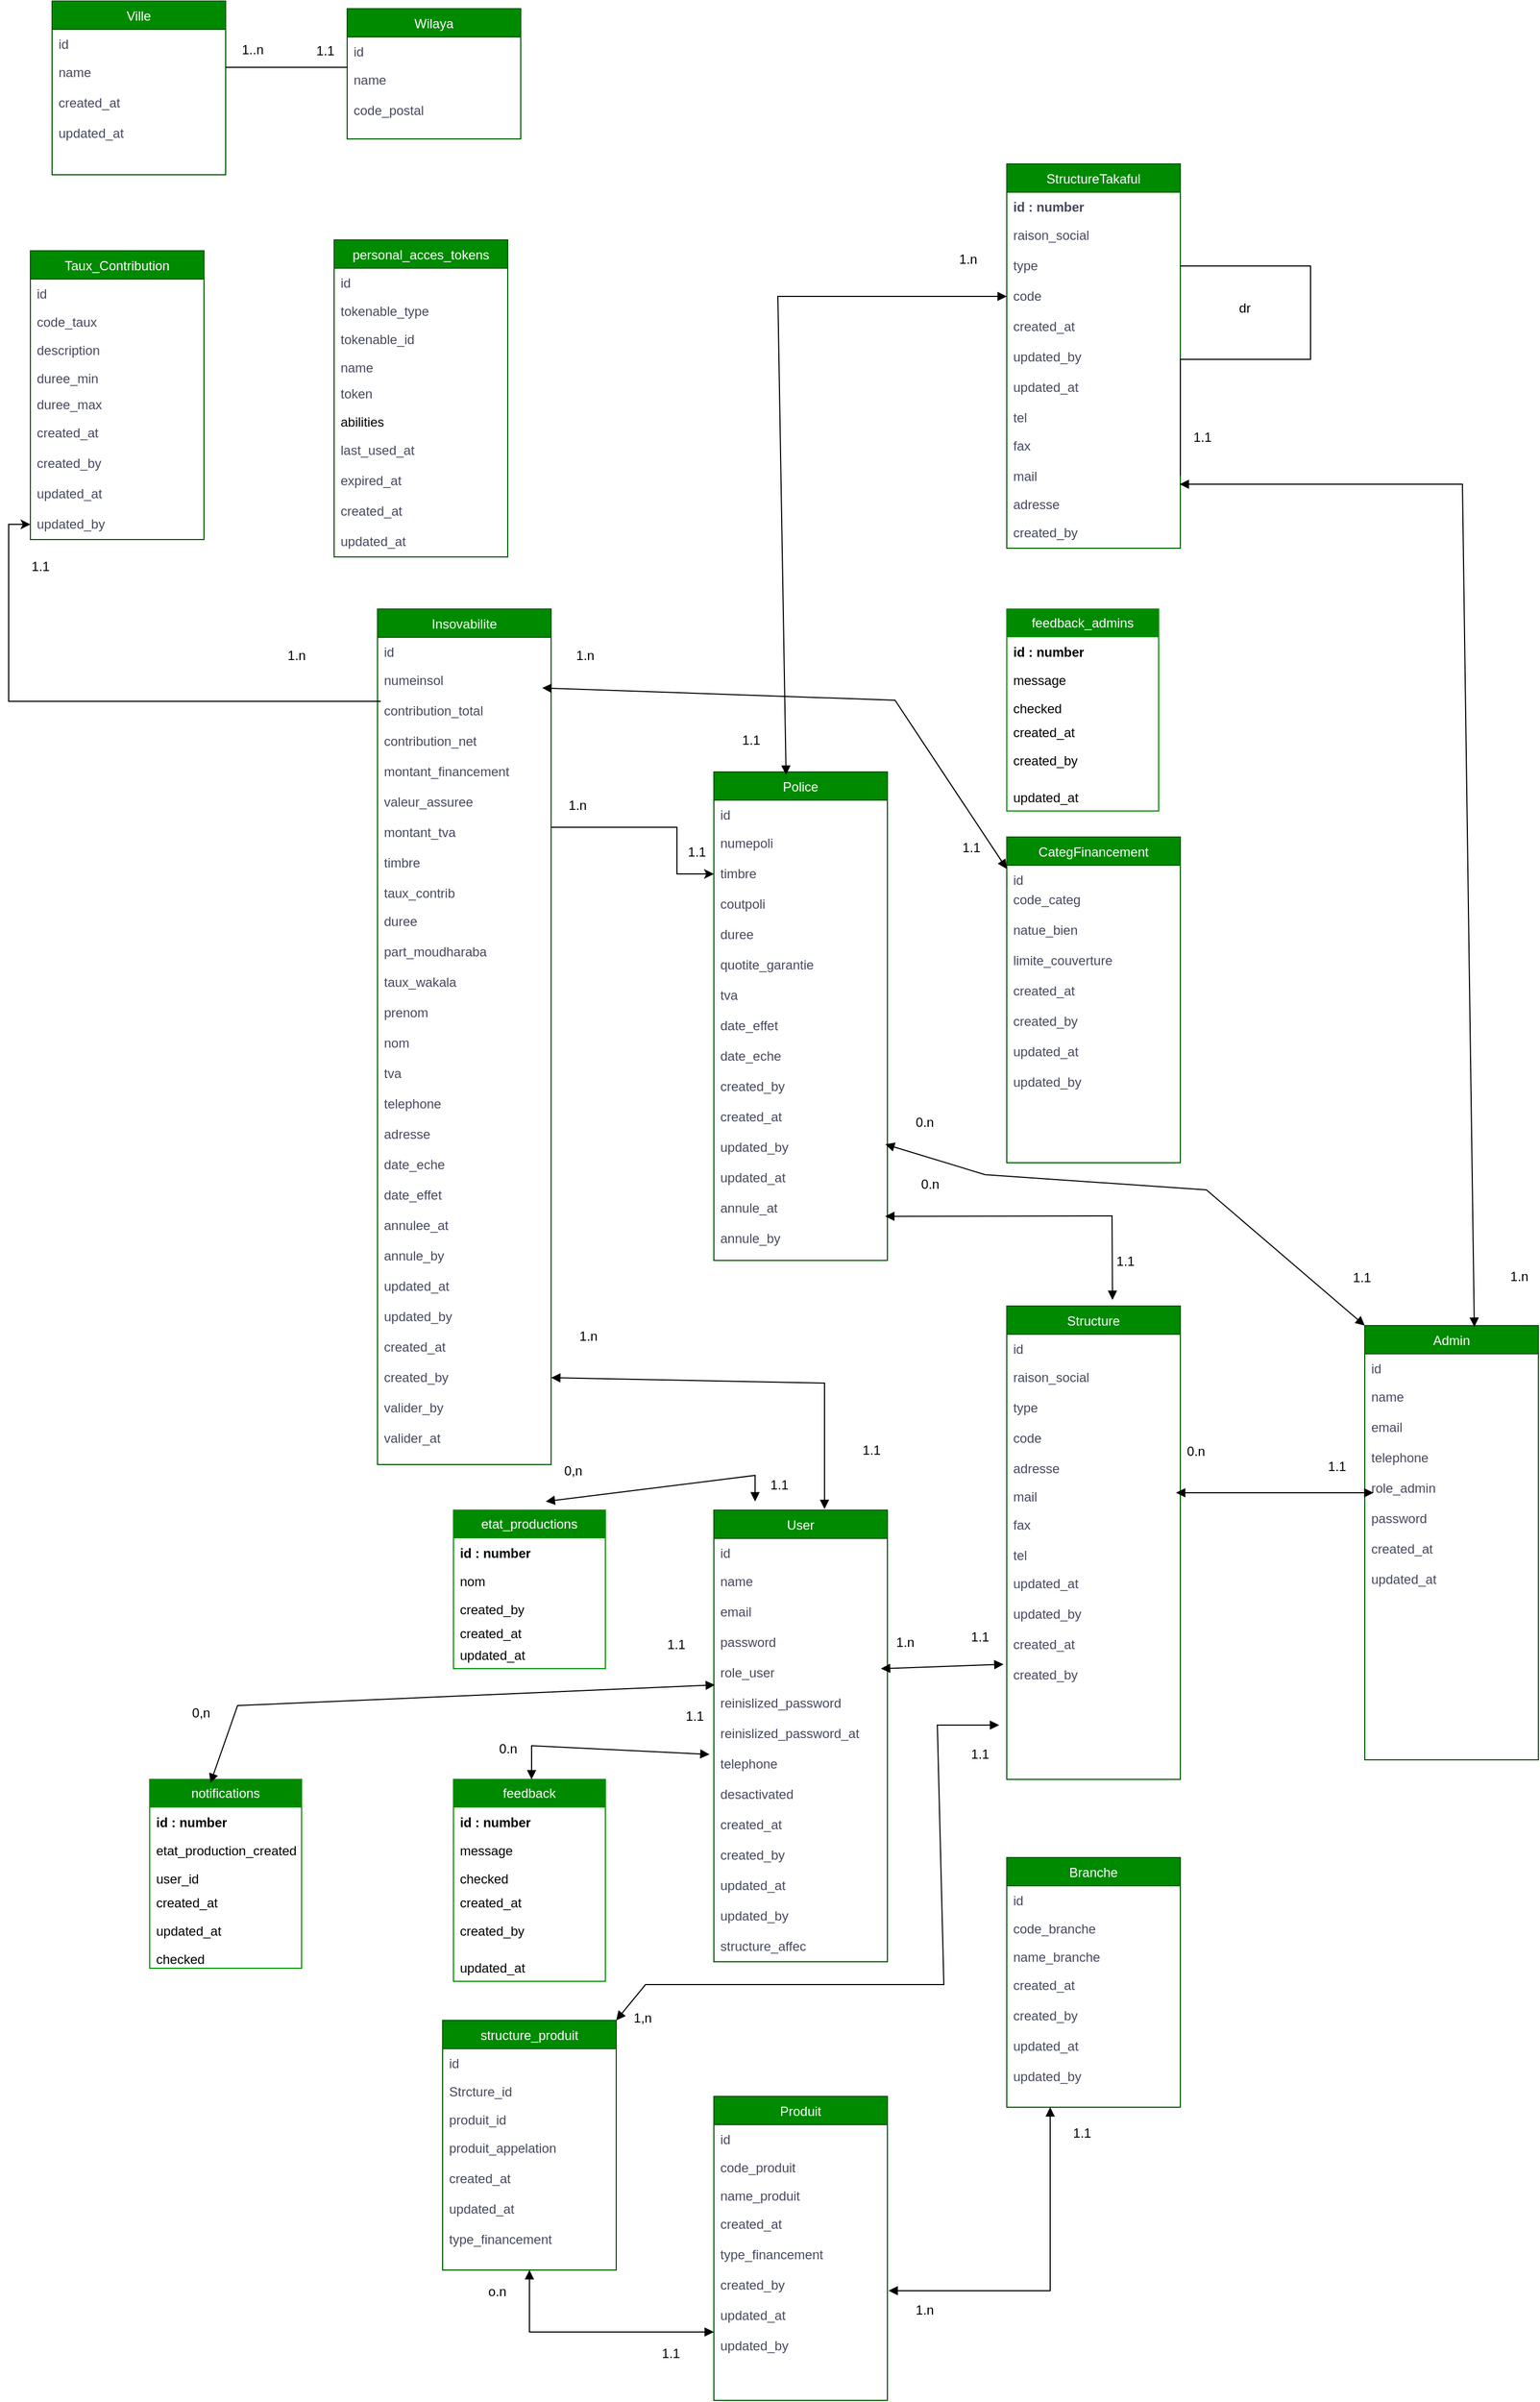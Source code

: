 <mxfile version="24.7.1" type="github">
  <diagram name="Page-1" id="SsRzKHZH-gOYaTy1nq09">
    <mxGraphModel dx="1538" dy="2024" grid="0" gridSize="10" guides="1" tooltips="1" connect="1" arrows="1" fold="1" page="1" pageScale="1" pageWidth="827" pageHeight="1169" math="0" shadow="0">
      <root>
        <mxCell id="0" />
        <mxCell id="1" parent="0" />
        <mxCell id="FcKO401UodW3xzC0N41a-9" value="Admin" style="swimlane;fontStyle=0;align=center;verticalAlign=top;childLayout=stackLayout;horizontal=1;startSize=26;horizontalStack=0;resizeParent=1;resizeLast=0;collapsible=1;marginBottom=0;rounded=0;shadow=0;strokeWidth=1;labelBackgroundColor=none;fillColor=#008a00;strokeColor=#005700;fontColor=#ffffff;" vertex="1" parent="1">
          <mxGeometry x="1870" y="520" width="160" height="400" as="geometry">
            <mxRectangle x="70" y="380" width="160" height="26" as="alternateBounds" />
          </mxGeometry>
        </mxCell>
        <mxCell id="FcKO401UodW3xzC0N41a-10" value="id" style="text;align=left;verticalAlign=top;spacingLeft=4;spacingRight=4;overflow=hidden;rotatable=0;points=[[0,0.5],[1,0.5]];portConstraint=eastwest;labelBackgroundColor=none;fontColor=#46495D;rounded=0;" vertex="1" parent="FcKO401UodW3xzC0N41a-9">
          <mxGeometry y="26" width="160" height="26" as="geometry" />
        </mxCell>
        <mxCell id="FcKO401UodW3xzC0N41a-11" value="name" style="text;align=left;verticalAlign=top;spacingLeft=4;spacingRight=4;overflow=hidden;rotatable=0;points=[[0,0.5],[1,0.5]];portConstraint=eastwest;labelBackgroundColor=none;fontColor=#46495D;rounded=0;" vertex="1" parent="FcKO401UodW3xzC0N41a-9">
          <mxGeometry y="52" width="160" height="28" as="geometry" />
        </mxCell>
        <mxCell id="FcKO401UodW3xzC0N41a-12" value="email" style="text;align=left;verticalAlign=top;spacingLeft=4;spacingRight=4;overflow=hidden;rotatable=0;points=[[0,0.5],[1,0.5]];portConstraint=eastwest;labelBackgroundColor=none;fontColor=#46495D;rounded=0;" vertex="1" parent="FcKO401UodW3xzC0N41a-9">
          <mxGeometry y="80" width="160" height="28" as="geometry" />
        </mxCell>
        <mxCell id="FcKO401UodW3xzC0N41a-13" value="telephone" style="text;align=left;verticalAlign=top;spacingLeft=4;spacingRight=4;overflow=hidden;rotatable=0;points=[[0,0.5],[1,0.5]];portConstraint=eastwest;labelBackgroundColor=none;fontColor=#46495D;rounded=0;" vertex="1" parent="FcKO401UodW3xzC0N41a-9">
          <mxGeometry y="108" width="160" height="28" as="geometry" />
        </mxCell>
        <mxCell id="FcKO401UodW3xzC0N41a-14" value="role_admin" style="text;align=left;verticalAlign=top;spacingLeft=4;spacingRight=4;overflow=hidden;rotatable=0;points=[[0,0.5],[1,0.5]];portConstraint=eastwest;labelBackgroundColor=none;fontColor=#46495D;rounded=0;" vertex="1" parent="FcKO401UodW3xzC0N41a-9">
          <mxGeometry y="136" width="160" height="28" as="geometry" />
        </mxCell>
        <mxCell id="FcKO401UodW3xzC0N41a-15" value="password" style="text;align=left;verticalAlign=top;spacingLeft=4;spacingRight=4;overflow=hidden;rotatable=0;points=[[0,0.5],[1,0.5]];portConstraint=eastwest;labelBackgroundColor=none;fontColor=#46495D;rounded=0;" vertex="1" parent="FcKO401UodW3xzC0N41a-9">
          <mxGeometry y="164" width="160" height="28" as="geometry" />
        </mxCell>
        <mxCell id="FcKO401UodW3xzC0N41a-16" value="created_at" style="text;align=left;verticalAlign=top;spacingLeft=4;spacingRight=4;overflow=hidden;rotatable=0;points=[[0,0.5],[1,0.5]];portConstraint=eastwest;labelBackgroundColor=none;fontColor=#46495D;rounded=0;" vertex="1" parent="FcKO401UodW3xzC0N41a-9">
          <mxGeometry y="192" width="160" height="28" as="geometry" />
        </mxCell>
        <mxCell id="FcKO401UodW3xzC0N41a-17" value="updated_at" style="text;align=left;verticalAlign=top;spacingLeft=4;spacingRight=4;overflow=hidden;rotatable=0;points=[[0,0.5],[1,0.5]];portConstraint=eastwest;labelBackgroundColor=none;fontColor=#46495D;rounded=0;" vertex="1" parent="FcKO401UodW3xzC0N41a-9">
          <mxGeometry y="220" width="160" height="28" as="geometry" />
        </mxCell>
        <mxCell id="FcKO401UodW3xzC0N41a-18" value="Structure" style="swimlane;fontStyle=0;align=center;verticalAlign=top;childLayout=stackLayout;horizontal=1;startSize=26;horizontalStack=0;resizeParent=1;resizeLast=0;collapsible=1;marginBottom=0;rounded=0;shadow=0;strokeWidth=1;labelBackgroundColor=none;fillColor=#008a00;strokeColor=#005700;fontColor=#ffffff;" vertex="1" parent="1">
          <mxGeometry x="1540" y="502" width="160" height="436" as="geometry">
            <mxRectangle x="70" y="380" width="160" height="26" as="alternateBounds" />
          </mxGeometry>
        </mxCell>
        <mxCell id="FcKO401UodW3xzC0N41a-19" value="id" style="text;align=left;verticalAlign=top;spacingLeft=4;spacingRight=4;overflow=hidden;rotatable=0;points=[[0,0.5],[1,0.5]];portConstraint=eastwest;labelBackgroundColor=none;fontColor=#46495D;rounded=0;" vertex="1" parent="FcKO401UodW3xzC0N41a-18">
          <mxGeometry y="26" width="160" height="26" as="geometry" />
        </mxCell>
        <mxCell id="FcKO401UodW3xzC0N41a-20" value="raison_social" style="text;align=left;verticalAlign=top;spacingLeft=4;spacingRight=4;overflow=hidden;rotatable=0;points=[[0,0.5],[1,0.5]];portConstraint=eastwest;labelBackgroundColor=none;fontColor=#46495D;rounded=0;" vertex="1" parent="FcKO401UodW3xzC0N41a-18">
          <mxGeometry y="52" width="160" height="28" as="geometry" />
        </mxCell>
        <mxCell id="FcKO401UodW3xzC0N41a-21" value="type" style="text;align=left;verticalAlign=top;spacingLeft=4;spacingRight=4;overflow=hidden;rotatable=0;points=[[0,0.5],[1,0.5]];portConstraint=eastwest;labelBackgroundColor=none;fontColor=#46495D;rounded=0;" vertex="1" parent="FcKO401UodW3xzC0N41a-18">
          <mxGeometry y="80" width="160" height="28" as="geometry" />
        </mxCell>
        <mxCell id="FcKO401UodW3xzC0N41a-22" value="code" style="text;align=left;verticalAlign=top;spacingLeft=4;spacingRight=4;overflow=hidden;rotatable=0;points=[[0,0.5],[1,0.5]];portConstraint=eastwest;labelBackgroundColor=none;fontColor=#46495D;rounded=0;" vertex="1" parent="FcKO401UodW3xzC0N41a-18">
          <mxGeometry y="108" width="160" height="28" as="geometry" />
        </mxCell>
        <mxCell id="FcKO401UodW3xzC0N41a-23" value="adresse" style="text;align=left;verticalAlign=top;spacingLeft=4;spacingRight=4;overflow=hidden;rotatable=0;points=[[0,0.5],[1,0.5]];portConstraint=eastwest;labelBackgroundColor=none;fontColor=#46495D;rounded=0;" vertex="1" parent="FcKO401UodW3xzC0N41a-18">
          <mxGeometry y="136" width="160" height="26" as="geometry" />
        </mxCell>
        <mxCell id="FcKO401UodW3xzC0N41a-24" value="mail" style="text;align=left;verticalAlign=top;spacingLeft=4;spacingRight=4;overflow=hidden;rotatable=0;points=[[0,0.5],[1,0.5]];portConstraint=eastwest;labelBackgroundColor=none;fontColor=#46495D;rounded=0;" vertex="1" parent="FcKO401UodW3xzC0N41a-18">
          <mxGeometry y="162" width="160" height="26" as="geometry" />
        </mxCell>
        <mxCell id="FcKO401UodW3xzC0N41a-25" value="fax" style="text;align=left;verticalAlign=top;spacingLeft=4;spacingRight=4;overflow=hidden;rotatable=0;points=[[0,0.5],[1,0.5]];portConstraint=eastwest;labelBackgroundColor=none;fontColor=#46495D;rounded=0;" vertex="1" parent="FcKO401UodW3xzC0N41a-18">
          <mxGeometry y="188" width="160" height="28" as="geometry" />
        </mxCell>
        <mxCell id="FcKO401UodW3xzC0N41a-26" value="tel" style="text;align=left;verticalAlign=top;spacingLeft=4;spacingRight=4;overflow=hidden;rotatable=0;points=[[0,0.5],[1,0.5]];portConstraint=eastwest;labelBackgroundColor=none;fontColor=#46495D;rounded=0;" vertex="1" parent="FcKO401UodW3xzC0N41a-18">
          <mxGeometry y="216" width="160" height="26" as="geometry" />
        </mxCell>
        <mxCell id="FcKO401UodW3xzC0N41a-27" value="updated_at" style="text;align=left;verticalAlign=top;spacingLeft=4;spacingRight=4;overflow=hidden;rotatable=0;points=[[0,0.5],[1,0.5]];portConstraint=eastwest;labelBackgroundColor=none;fontColor=#46495D;rounded=0;" vertex="1" parent="FcKO401UodW3xzC0N41a-18">
          <mxGeometry y="242" width="160" height="28" as="geometry" />
        </mxCell>
        <mxCell id="FcKO401UodW3xzC0N41a-28" value="updated_by" style="text;align=left;verticalAlign=top;spacingLeft=4;spacingRight=4;overflow=hidden;rotatable=0;points=[[0,0.5],[1,0.5]];portConstraint=eastwest;labelBackgroundColor=none;fontColor=#46495D;rounded=0;" vertex="1" parent="FcKO401UodW3xzC0N41a-18">
          <mxGeometry y="270" width="160" height="28" as="geometry" />
        </mxCell>
        <mxCell id="FcKO401UodW3xzC0N41a-29" value="created_at" style="text;align=left;verticalAlign=top;spacingLeft=4;spacingRight=4;overflow=hidden;rotatable=0;points=[[0,0.5],[1,0.5]];portConstraint=eastwest;labelBackgroundColor=none;fontColor=#46495D;rounded=0;" vertex="1" parent="FcKO401UodW3xzC0N41a-18">
          <mxGeometry y="298" width="160" height="28" as="geometry" />
        </mxCell>
        <mxCell id="FcKO401UodW3xzC0N41a-30" value="created_by" style="text;align=left;verticalAlign=top;spacingLeft=4;spacingRight=4;overflow=hidden;rotatable=0;points=[[0,0.5],[1,0.5]];portConstraint=eastwest;labelBackgroundColor=none;fontColor=#46495D;rounded=0;" vertex="1" parent="FcKO401UodW3xzC0N41a-18">
          <mxGeometry y="326" width="160" height="28" as="geometry" />
        </mxCell>
        <mxCell id="FcKO401UodW3xzC0N41a-31" value="CategFinancement" style="swimlane;fontStyle=0;align=center;verticalAlign=top;childLayout=stackLayout;horizontal=1;startSize=26;horizontalStack=0;resizeParent=1;resizeLast=0;collapsible=1;marginBottom=0;rounded=0;shadow=0;strokeWidth=1;labelBackgroundColor=none;fillColor=#008a00;strokeColor=#005700;fontColor=#ffffff;" vertex="1" parent="1">
          <mxGeometry x="1540" y="70" width="160" height="300" as="geometry">
            <mxRectangle x="70" y="380" width="160" height="26" as="alternateBounds" />
          </mxGeometry>
        </mxCell>
        <mxCell id="FcKO401UodW3xzC0N41a-32" value="id" style="text;align=left;verticalAlign=top;spacingLeft=4;spacingRight=4;overflow=hidden;rotatable=0;points=[[0,0.5],[1,0.5]];portConstraint=eastwest;rounded=0;shadow=0;html=0;labelBackgroundColor=none;fontColor=#46495D;" vertex="1" parent="FcKO401UodW3xzC0N41a-31">
          <mxGeometry y="26" width="160" height="18" as="geometry" />
        </mxCell>
        <mxCell id="FcKO401UodW3xzC0N41a-33" value="code_categ" style="text;align=left;verticalAlign=top;spacingLeft=4;spacingRight=4;overflow=hidden;rotatable=0;points=[[0,0.5],[1,0.5]];portConstraint=eastwest;rounded=0;shadow=0;html=0;labelBackgroundColor=none;fontColor=#46495D;" vertex="1" parent="FcKO401UodW3xzC0N41a-31">
          <mxGeometry y="44" width="160" height="28" as="geometry" />
        </mxCell>
        <mxCell id="FcKO401UodW3xzC0N41a-34" value="natue_bien" style="text;align=left;verticalAlign=top;spacingLeft=4;spacingRight=4;overflow=hidden;rotatable=0;points=[[0,0.5],[1,0.5]];portConstraint=eastwest;rounded=0;shadow=0;html=0;labelBackgroundColor=none;fontColor=#46495D;" vertex="1" parent="FcKO401UodW3xzC0N41a-31">
          <mxGeometry y="72" width="160" height="28" as="geometry" />
        </mxCell>
        <mxCell id="FcKO401UodW3xzC0N41a-35" value="limite_couverture" style="text;align=left;verticalAlign=top;spacingLeft=4;spacingRight=4;overflow=hidden;rotatable=0;points=[[0,0.5],[1,0.5]];portConstraint=eastwest;rounded=0;shadow=0;html=0;labelBackgroundColor=none;fontColor=#46495D;" vertex="1" parent="FcKO401UodW3xzC0N41a-31">
          <mxGeometry y="100" width="160" height="28" as="geometry" />
        </mxCell>
        <mxCell id="FcKO401UodW3xzC0N41a-36" value="created_at" style="text;align=left;verticalAlign=top;spacingLeft=4;spacingRight=4;overflow=hidden;rotatable=0;points=[[0,0.5],[1,0.5]];portConstraint=eastwest;labelBackgroundColor=none;fontColor=#46495D;rounded=0;" vertex="1" parent="FcKO401UodW3xzC0N41a-31">
          <mxGeometry y="128" width="160" height="28" as="geometry" />
        </mxCell>
        <mxCell id="FcKO401UodW3xzC0N41a-37" value="created_by" style="text;align=left;verticalAlign=top;spacingLeft=4;spacingRight=4;overflow=hidden;rotatable=0;points=[[0,0.5],[1,0.5]];portConstraint=eastwest;labelBackgroundColor=none;fontColor=#46495D;rounded=0;" vertex="1" parent="FcKO401UodW3xzC0N41a-31">
          <mxGeometry y="156" width="160" height="28" as="geometry" />
        </mxCell>
        <mxCell id="FcKO401UodW3xzC0N41a-38" value="updated_at" style="text;align=left;verticalAlign=top;spacingLeft=4;spacingRight=4;overflow=hidden;rotatable=0;points=[[0,0.5],[1,0.5]];portConstraint=eastwest;labelBackgroundColor=none;fontColor=#46495D;rounded=0;" vertex="1" parent="FcKO401UodW3xzC0N41a-31">
          <mxGeometry y="184" width="160" height="28" as="geometry" />
        </mxCell>
        <mxCell id="FcKO401UodW3xzC0N41a-39" value="updated_by" style="text;align=left;verticalAlign=top;spacingLeft=4;spacingRight=4;overflow=hidden;rotatable=0;points=[[0,0.5],[1,0.5]];portConstraint=eastwest;labelBackgroundColor=none;fontColor=#46495D;rounded=0;" vertex="1" parent="FcKO401UodW3xzC0N41a-31">
          <mxGeometry y="212" width="160" height="28" as="geometry" />
        </mxCell>
        <mxCell id="FcKO401UodW3xzC0N41a-40" value="&lt;font color=&quot;#ffffff&quot;&gt;feedback_admins&lt;/font&gt;" style="swimlane;fontStyle=0;childLayout=stackLayout;horizontal=1;startSize=26;fillColor=#008A00;horizontalStack=0;resizeParent=1;resizeParentMax=0;resizeLast=0;collapsible=1;marginBottom=0;whiteSpace=wrap;html=1;swimlaneFillColor=default;swimlaneLine=0;strokeColor=#008A00;" vertex="1" parent="1">
          <mxGeometry x="1540" y="-140" width="140" height="186" as="geometry" />
        </mxCell>
        <mxCell id="FcKO401UodW3xzC0N41a-41" value="&lt;b&gt;id : number&lt;/b&gt;" style="text;strokeColor=none;fillColor=none;align=left;verticalAlign=top;spacingLeft=4;spacingRight=4;overflow=hidden;rotatable=0;points=[[0,0.5],[1,0.5]];portConstraint=eastwest;whiteSpace=wrap;html=1;" vertex="1" parent="FcKO401UodW3xzC0N41a-40">
          <mxGeometry y="26" width="140" height="26" as="geometry" />
        </mxCell>
        <mxCell id="FcKO401UodW3xzC0N41a-42" value="message&amp;nbsp;&lt;div&gt;&lt;br&gt;&lt;/div&gt;" style="text;strokeColor=none;fillColor=none;align=left;verticalAlign=top;spacingLeft=4;spacingRight=4;overflow=hidden;rotatable=0;points=[[0,0.5],[1,0.5]];portConstraint=eastwest;whiteSpace=wrap;html=1;" vertex="1" parent="FcKO401UodW3xzC0N41a-40">
          <mxGeometry y="52" width="140" height="26" as="geometry" />
        </mxCell>
        <mxCell id="FcKO401UodW3xzC0N41a-43" value="checked&amp;nbsp;&lt;div&gt;&lt;br&gt;&lt;/div&gt;" style="text;strokeColor=none;fillColor=none;align=left;verticalAlign=top;spacingLeft=4;spacingRight=4;overflow=hidden;rotatable=0;points=[[0,0.5],[1,0.5]];portConstraint=eastwest;whiteSpace=wrap;html=1;" vertex="1" parent="FcKO401UodW3xzC0N41a-40">
          <mxGeometry y="78" width="140" height="22" as="geometry" />
        </mxCell>
        <mxCell id="FcKO401UodW3xzC0N41a-107" value="created_at" style="text;strokeColor=none;fillColor=none;align=left;verticalAlign=top;spacingLeft=4;spacingRight=4;overflow=hidden;rotatable=0;points=[[0,0.5],[1,0.5]];portConstraint=eastwest;whiteSpace=wrap;html=1;" vertex="1" parent="FcKO401UodW3xzC0N41a-40">
          <mxGeometry y="100" width="140" height="26" as="geometry" />
        </mxCell>
        <mxCell id="FcKO401UodW3xzC0N41a-164" value="created_by" style="text;strokeColor=none;fillColor=none;align=left;verticalAlign=top;spacingLeft=4;spacingRight=4;overflow=hidden;rotatable=0;points=[[0,0.5],[1,0.5]];portConstraint=eastwest;whiteSpace=wrap;html=1;" vertex="1" parent="FcKO401UodW3xzC0N41a-40">
          <mxGeometry y="126" width="140" height="34" as="geometry" />
        </mxCell>
        <mxCell id="FcKO401UodW3xzC0N41a-165" value="updated_at" style="text;strokeColor=none;fillColor=none;align=left;verticalAlign=top;spacingLeft=4;spacingRight=4;overflow=hidden;rotatable=0;points=[[0,0.5],[1,0.5]];portConstraint=eastwest;whiteSpace=wrap;html=1;" vertex="1" parent="FcKO401UodW3xzC0N41a-40">
          <mxGeometry y="160" width="140" height="26" as="geometry" />
        </mxCell>
        <mxCell id="FcKO401UodW3xzC0N41a-49" value="StructureTakaful" style="swimlane;fontStyle=0;align=center;verticalAlign=top;childLayout=stackLayout;horizontal=1;startSize=26;horizontalStack=0;resizeParent=1;resizeLast=0;collapsible=1;marginBottom=0;rounded=0;shadow=0;strokeWidth=1;labelBackgroundColor=none;fillColor=#008a00;strokeColor=#005700;fontColor=#ffffff;" vertex="1" parent="1">
          <mxGeometry x="1540" y="-550" width="160" height="354" as="geometry">
            <mxRectangle x="70" y="380" width="160" height="26" as="alternateBounds" />
          </mxGeometry>
        </mxCell>
        <mxCell id="FcKO401UodW3xzC0N41a-50" value="id : number" style="text;align=left;verticalAlign=top;spacingLeft=4;spacingRight=4;overflow=hidden;rotatable=0;points=[[0,0.5],[1,0.5]];portConstraint=eastwest;labelBackgroundColor=none;fontColor=#46495D;rounded=0;fontStyle=1" vertex="1" parent="FcKO401UodW3xzC0N41a-49">
          <mxGeometry y="26" width="160" height="26" as="geometry" />
        </mxCell>
        <mxCell id="FcKO401UodW3xzC0N41a-51" value="raison_social" style="text;align=left;verticalAlign=top;spacingLeft=4;spacingRight=4;overflow=hidden;rotatable=0;points=[[0,0.5],[1,0.5]];portConstraint=eastwest;labelBackgroundColor=none;fontColor=#46495D;rounded=0;" vertex="1" parent="FcKO401UodW3xzC0N41a-49">
          <mxGeometry y="52" width="160" height="28" as="geometry" />
        </mxCell>
        <mxCell id="FcKO401UodW3xzC0N41a-52" value="type" style="text;align=left;verticalAlign=top;spacingLeft=4;spacingRight=4;overflow=hidden;rotatable=0;points=[[0,0.5],[1,0.5]];portConstraint=eastwest;labelBackgroundColor=none;fontColor=#46495D;rounded=0;" vertex="1" parent="FcKO401UodW3xzC0N41a-49">
          <mxGeometry y="80" width="160" height="28" as="geometry" />
        </mxCell>
        <mxCell id="FcKO401UodW3xzC0N41a-53" value="code" style="text;align=left;verticalAlign=top;spacingLeft=4;spacingRight=4;overflow=hidden;rotatable=0;points=[[0,0.5],[1,0.5]];portConstraint=eastwest;labelBackgroundColor=none;fontColor=#46495D;rounded=0;" vertex="1" parent="FcKO401UodW3xzC0N41a-49">
          <mxGeometry y="108" width="160" height="28" as="geometry" />
        </mxCell>
        <mxCell id="FcKO401UodW3xzC0N41a-56" value="created_at" style="text;align=left;verticalAlign=top;spacingLeft=4;spacingRight=4;overflow=hidden;rotatable=0;points=[[0,0.5],[1,0.5]];portConstraint=eastwest;labelBackgroundColor=none;fontColor=#46495D;rounded=0;" vertex="1" parent="FcKO401UodW3xzC0N41a-49">
          <mxGeometry y="136" width="160" height="28" as="geometry" />
        </mxCell>
        <mxCell id="FcKO401UodW3xzC0N41a-57" value="updated_by" style="text;align=left;verticalAlign=top;spacingLeft=4;spacingRight=4;overflow=hidden;rotatable=0;points=[[0,0.5],[1,0.5]];portConstraint=eastwest;labelBackgroundColor=none;fontColor=#46495D;rounded=0;" vertex="1" parent="FcKO401UodW3xzC0N41a-49">
          <mxGeometry y="164" width="160" height="28" as="geometry" />
        </mxCell>
        <mxCell id="FcKO401UodW3xzC0N41a-58" value="updated_at" style="text;align=left;verticalAlign=top;spacingLeft=4;spacingRight=4;overflow=hidden;rotatable=0;points=[[0,0.5],[1,0.5]];portConstraint=eastwest;labelBackgroundColor=none;fontColor=#46495D;rounded=0;" vertex="1" parent="FcKO401UodW3xzC0N41a-49">
          <mxGeometry y="192" width="160" height="28" as="geometry" />
        </mxCell>
        <mxCell id="FcKO401UodW3xzC0N41a-59" value="tel" style="text;align=left;verticalAlign=top;spacingLeft=4;spacingRight=4;overflow=hidden;rotatable=0;points=[[0,0.5],[1,0.5]];portConstraint=eastwest;labelBackgroundColor=none;fontColor=#46495D;rounded=0;" vertex="1" parent="FcKO401UodW3xzC0N41a-49">
          <mxGeometry y="220" width="160" height="26" as="geometry" />
        </mxCell>
        <mxCell id="FcKO401UodW3xzC0N41a-60" value="fax" style="text;align=left;verticalAlign=top;spacingLeft=4;spacingRight=4;overflow=hidden;rotatable=0;points=[[0,0.5],[1,0.5]];portConstraint=eastwest;labelBackgroundColor=none;fontColor=#46495D;rounded=0;" vertex="1" parent="FcKO401UodW3xzC0N41a-49">
          <mxGeometry y="246" width="160" height="28" as="geometry" />
        </mxCell>
        <mxCell id="FcKO401UodW3xzC0N41a-61" value="mail" style="text;align=left;verticalAlign=top;spacingLeft=4;spacingRight=4;overflow=hidden;rotatable=0;points=[[0,0.5],[1,0.5]];portConstraint=eastwest;labelBackgroundColor=none;fontColor=#46495D;rounded=0;" vertex="1" parent="FcKO401UodW3xzC0N41a-49">
          <mxGeometry y="274" width="160" height="26" as="geometry" />
        </mxCell>
        <mxCell id="FcKO401UodW3xzC0N41a-62" value="adresse" style="text;align=left;verticalAlign=top;spacingLeft=4;spacingRight=4;overflow=hidden;rotatable=0;points=[[0,0.5],[1,0.5]];portConstraint=eastwest;labelBackgroundColor=none;fontColor=#46495D;rounded=0;" vertex="1" parent="FcKO401UodW3xzC0N41a-49">
          <mxGeometry y="300" width="160" height="26" as="geometry" />
        </mxCell>
        <mxCell id="FcKO401UodW3xzC0N41a-63" value="created_by" style="text;align=left;verticalAlign=top;spacingLeft=4;spacingRight=4;overflow=hidden;rotatable=0;points=[[0,0.5],[1,0.5]];portConstraint=eastwest;labelBackgroundColor=none;fontColor=#46495D;rounded=0;" vertex="1" parent="FcKO401UodW3xzC0N41a-49">
          <mxGeometry y="326" width="160" height="28" as="geometry" />
        </mxCell>
        <mxCell id="FcKO401UodW3xzC0N41a-64" style="edgeStyle=orthogonalEdgeStyle;rounded=0;orthogonalLoop=1;jettySize=auto;html=1;endArrow=none;endFill=0;entryX=1;entryY=0.5;entryDx=0;entryDy=0;exitX=1;exitY=0.5;exitDx=0;exitDy=0;" edge="1" parent="FcKO401UodW3xzC0N41a-49" source="FcKO401UodW3xzC0N41a-52" target="FcKO401UodW3xzC0N41a-61">
          <mxGeometry relative="1" as="geometry">
            <Array as="points">
              <mxPoint x="280" y="94" />
              <mxPoint x="280" y="180" />
              <mxPoint x="160" y="180" />
            </Array>
            <mxPoint x="350" y="257" as="targetPoint" />
            <mxPoint x="360" y="210" as="sourcePoint" />
          </mxGeometry>
        </mxCell>
        <mxCell id="FcKO401UodW3xzC0N41a-98" value="Branche" style="swimlane;fontStyle=0;align=center;verticalAlign=top;childLayout=stackLayout;horizontal=1;startSize=26;horizontalStack=0;resizeParent=1;resizeLast=0;collapsible=1;marginBottom=0;rounded=0;shadow=0;strokeWidth=1;labelBackgroundColor=none;fillColor=#008a00;strokeColor=#005700;fontColor=#ffffff;" vertex="1" parent="1">
          <mxGeometry x="1540" y="1010" width="160" height="230" as="geometry">
            <mxRectangle x="70" y="380" width="160" height="26" as="alternateBounds" />
          </mxGeometry>
        </mxCell>
        <mxCell id="FcKO401UodW3xzC0N41a-99" value="id" style="text;align=left;verticalAlign=top;spacingLeft=4;spacingRight=4;overflow=hidden;rotatable=0;points=[[0,0.5],[1,0.5]];portConstraint=eastwest;rounded=0;shadow=0;html=0;labelBackgroundColor=none;fontColor=#46495D;" vertex="1" parent="FcKO401UodW3xzC0N41a-98">
          <mxGeometry y="26" width="160" height="26" as="geometry" />
        </mxCell>
        <mxCell id="FcKO401UodW3xzC0N41a-100" value="code_branche" style="text;align=left;verticalAlign=top;spacingLeft=4;spacingRight=4;overflow=hidden;rotatable=0;points=[[0,0.5],[1,0.5]];portConstraint=eastwest;labelBackgroundColor=none;fontColor=#46495D;rounded=0;" vertex="1" parent="FcKO401UodW3xzC0N41a-98">
          <mxGeometry y="52" width="160" height="26" as="geometry" />
        </mxCell>
        <mxCell id="FcKO401UodW3xzC0N41a-101" value="name_branche" style="text;align=left;verticalAlign=top;spacingLeft=4;spacingRight=4;overflow=hidden;rotatable=0;points=[[0,0.5],[1,0.5]];portConstraint=eastwest;rounded=0;shadow=0;html=0;labelBackgroundColor=none;fontColor=#46495D;" vertex="1" parent="FcKO401UodW3xzC0N41a-98">
          <mxGeometry y="78" width="160" height="26" as="geometry" />
        </mxCell>
        <mxCell id="FcKO401UodW3xzC0N41a-102" value="created_at" style="text;align=left;verticalAlign=top;spacingLeft=4;spacingRight=4;overflow=hidden;rotatable=0;points=[[0,0.5],[1,0.5]];portConstraint=eastwest;labelBackgroundColor=none;fontColor=#46495D;rounded=0;" vertex="1" parent="FcKO401UodW3xzC0N41a-98">
          <mxGeometry y="104" width="160" height="28" as="geometry" />
        </mxCell>
        <mxCell id="FcKO401UodW3xzC0N41a-103" value="created_by" style="text;align=left;verticalAlign=top;spacingLeft=4;spacingRight=4;overflow=hidden;rotatable=0;points=[[0,0.5],[1,0.5]];portConstraint=eastwest;labelBackgroundColor=none;fontColor=#46495D;rounded=0;" vertex="1" parent="FcKO401UodW3xzC0N41a-98">
          <mxGeometry y="132" width="160" height="28" as="geometry" />
        </mxCell>
        <mxCell id="FcKO401UodW3xzC0N41a-104" value="updated_at" style="text;align=left;verticalAlign=top;spacingLeft=4;spacingRight=4;overflow=hidden;rotatable=0;points=[[0,0.5],[1,0.5]];portConstraint=eastwest;labelBackgroundColor=none;fontColor=#46495D;rounded=0;" vertex="1" parent="FcKO401UodW3xzC0N41a-98">
          <mxGeometry y="160" width="160" height="28" as="geometry" />
        </mxCell>
        <mxCell id="FcKO401UodW3xzC0N41a-105" value="updated_by" style="text;align=left;verticalAlign=top;spacingLeft=4;spacingRight=4;overflow=hidden;rotatable=0;points=[[0,0.5],[1,0.5]];portConstraint=eastwest;labelBackgroundColor=none;fontColor=#46495D;rounded=0;" vertex="1" parent="FcKO401UodW3xzC0N41a-98">
          <mxGeometry y="188" width="160" height="28" as="geometry" />
        </mxCell>
        <mxCell id="FcKO401UodW3xzC0N41a-108" value="User" style="swimlane;fontStyle=0;align=center;verticalAlign=top;childLayout=stackLayout;horizontal=1;startSize=26;horizontalStack=0;resizeParent=1;resizeLast=0;collapsible=1;marginBottom=0;rounded=0;shadow=0;strokeWidth=1;labelBackgroundColor=none;fillColor=#008a00;strokeColor=#005700;fontColor=#ffffff;" vertex="1" parent="1">
          <mxGeometry x="1270" y="690" width="160" height="416" as="geometry">
            <mxRectangle x="70" y="380" width="160" height="26" as="alternateBounds" />
          </mxGeometry>
        </mxCell>
        <mxCell id="FcKO401UodW3xzC0N41a-109" value="id" style="text;align=left;verticalAlign=top;spacingLeft=4;spacingRight=4;overflow=hidden;rotatable=0;points=[[0,0.5],[1,0.5]];portConstraint=eastwest;labelBackgroundColor=none;fontColor=#46495D;rounded=0;" vertex="1" parent="FcKO401UodW3xzC0N41a-108">
          <mxGeometry y="26" width="160" height="26" as="geometry" />
        </mxCell>
        <mxCell id="FcKO401UodW3xzC0N41a-110" value="name" style="text;align=left;verticalAlign=top;spacingLeft=4;spacingRight=4;overflow=hidden;rotatable=0;points=[[0,0.5],[1,0.5]];portConstraint=eastwest;labelBackgroundColor=none;fontColor=#46495D;rounded=0;" vertex="1" parent="FcKO401UodW3xzC0N41a-108">
          <mxGeometry y="52" width="160" height="28" as="geometry" />
        </mxCell>
        <mxCell id="FcKO401UodW3xzC0N41a-111" value="email" style="text;align=left;verticalAlign=top;spacingLeft=4;spacingRight=4;overflow=hidden;rotatable=0;points=[[0,0.5],[1,0.5]];portConstraint=eastwest;labelBackgroundColor=none;fontColor=#46495D;rounded=0;" vertex="1" parent="FcKO401UodW3xzC0N41a-108">
          <mxGeometry y="80" width="160" height="28" as="geometry" />
        </mxCell>
        <mxCell id="FcKO401UodW3xzC0N41a-112" value="password" style="text;align=left;verticalAlign=top;spacingLeft=4;spacingRight=4;overflow=hidden;rotatable=0;points=[[0,0.5],[1,0.5]];portConstraint=eastwest;labelBackgroundColor=none;fontColor=#46495D;rounded=0;" vertex="1" parent="FcKO401UodW3xzC0N41a-108">
          <mxGeometry y="108" width="160" height="28" as="geometry" />
        </mxCell>
        <mxCell id="FcKO401UodW3xzC0N41a-328" value="" style="endArrow=block;startArrow=block;endFill=1;startFill=1;html=1;rounded=0;" edge="1" parent="FcKO401UodW3xzC0N41a-108">
          <mxGeometry width="160" relative="1" as="geometry">
            <mxPoint x="154" y="146" as="sourcePoint" />
            <mxPoint x="267" y="142" as="targetPoint" />
          </mxGeometry>
        </mxCell>
        <mxCell id="FcKO401UodW3xzC0N41a-113" value="role_user&#xa;" style="text;align=left;verticalAlign=top;spacingLeft=4;spacingRight=4;overflow=hidden;rotatable=0;points=[[0,0.5],[1,0.5]];portConstraint=eastwest;labelBackgroundColor=none;fontColor=#46495D;rounded=0;" vertex="1" parent="FcKO401UodW3xzC0N41a-108">
          <mxGeometry y="136" width="160" height="28" as="geometry" />
        </mxCell>
        <mxCell id="FcKO401UodW3xzC0N41a-114" value="reinislized_password" style="text;align=left;verticalAlign=top;spacingLeft=4;spacingRight=4;overflow=hidden;rotatable=0;points=[[0,0.5],[1,0.5]];portConstraint=eastwest;labelBackgroundColor=none;fontColor=#46495D;rounded=0;" vertex="1" parent="FcKO401UodW3xzC0N41a-108">
          <mxGeometry y="164" width="160" height="28" as="geometry" />
        </mxCell>
        <mxCell id="FcKO401UodW3xzC0N41a-115" value="reinislized_password_at" style="text;align=left;verticalAlign=top;spacingLeft=4;spacingRight=4;overflow=hidden;rotatable=0;points=[[0,0.5],[1,0.5]];portConstraint=eastwest;labelBackgroundColor=none;fontColor=#46495D;rounded=0;" vertex="1" parent="FcKO401UodW3xzC0N41a-108">
          <mxGeometry y="192" width="160" height="28" as="geometry" />
        </mxCell>
        <mxCell id="FcKO401UodW3xzC0N41a-116" value="telephone" style="text;align=left;verticalAlign=top;spacingLeft=4;spacingRight=4;overflow=hidden;rotatable=0;points=[[0,0.5],[1,0.5]];portConstraint=eastwest;labelBackgroundColor=none;fontColor=#46495D;rounded=0;" vertex="1" parent="FcKO401UodW3xzC0N41a-108">
          <mxGeometry y="220" width="160" height="28" as="geometry" />
        </mxCell>
        <mxCell id="FcKO401UodW3xzC0N41a-117" value="desactivated" style="text;align=left;verticalAlign=top;spacingLeft=4;spacingRight=4;overflow=hidden;rotatable=0;points=[[0,0.5],[1,0.5]];portConstraint=eastwest;labelBackgroundColor=none;fontColor=#46495D;rounded=0;" vertex="1" parent="FcKO401UodW3xzC0N41a-108">
          <mxGeometry y="248" width="160" height="28" as="geometry" />
        </mxCell>
        <mxCell id="FcKO401UodW3xzC0N41a-118" value="created_at" style="text;align=left;verticalAlign=top;spacingLeft=4;spacingRight=4;overflow=hidden;rotatable=0;points=[[0,0.5],[1,0.5]];portConstraint=eastwest;labelBackgroundColor=none;fontColor=#46495D;rounded=0;" vertex="1" parent="FcKO401UodW3xzC0N41a-108">
          <mxGeometry y="276" width="160" height="28" as="geometry" />
        </mxCell>
        <mxCell id="FcKO401UodW3xzC0N41a-119" value="created_by" style="text;align=left;verticalAlign=top;spacingLeft=4;spacingRight=4;overflow=hidden;rotatable=0;points=[[0,0.5],[1,0.5]];portConstraint=eastwest;labelBackgroundColor=none;fontColor=#46495D;rounded=0;" vertex="1" parent="FcKO401UodW3xzC0N41a-108">
          <mxGeometry y="304" width="160" height="28" as="geometry" />
        </mxCell>
        <mxCell id="FcKO401UodW3xzC0N41a-120" value="updated_at" style="text;align=left;verticalAlign=top;spacingLeft=4;spacingRight=4;overflow=hidden;rotatable=0;points=[[0,0.5],[1,0.5]];portConstraint=eastwest;labelBackgroundColor=none;fontColor=#46495D;rounded=0;" vertex="1" parent="FcKO401UodW3xzC0N41a-108">
          <mxGeometry y="332" width="160" height="28" as="geometry" />
        </mxCell>
        <mxCell id="FcKO401UodW3xzC0N41a-121" value="updated_by" style="text;align=left;verticalAlign=top;spacingLeft=4;spacingRight=4;overflow=hidden;rotatable=0;points=[[0,0.5],[1,0.5]];portConstraint=eastwest;labelBackgroundColor=none;fontColor=#46495D;rounded=0;" vertex="1" parent="FcKO401UodW3xzC0N41a-108">
          <mxGeometry y="360" width="160" height="28" as="geometry" />
        </mxCell>
        <mxCell id="FcKO401UodW3xzC0N41a-122" value="structure_affec" style="text;align=left;verticalAlign=top;spacingLeft=4;spacingRight=4;overflow=hidden;rotatable=0;points=[[0,0.5],[1,0.5]];portConstraint=eastwest;labelBackgroundColor=none;fontColor=#46495D;rounded=0;" vertex="1" parent="FcKO401UodW3xzC0N41a-108">
          <mxGeometry y="388" width="160" height="28" as="geometry" />
        </mxCell>
        <mxCell id="FcKO401UodW3xzC0N41a-123" value="Police" style="swimlane;fontStyle=0;align=center;verticalAlign=top;childLayout=stackLayout;horizontal=1;startSize=26;horizontalStack=0;resizeParent=1;resizeLast=0;collapsible=1;marginBottom=0;rounded=0;shadow=0;strokeWidth=1;labelBackgroundColor=none;fillColor=#008a00;strokeColor=#005700;fontColor=#ffffff;" vertex="1" parent="1">
          <mxGeometry x="1270" y="10" width="160" height="450" as="geometry">
            <mxRectangle x="70" y="380" width="160" height="26" as="alternateBounds" />
          </mxGeometry>
        </mxCell>
        <mxCell id="FcKO401UodW3xzC0N41a-124" value="id" style="text;align=left;verticalAlign=top;spacingLeft=4;spacingRight=4;overflow=hidden;rotatable=0;points=[[0,0.5],[1,0.5]];portConstraint=eastwest;labelBackgroundColor=none;fontColor=#46495D;rounded=0;" vertex="1" parent="FcKO401UodW3xzC0N41a-123">
          <mxGeometry y="26" width="160" height="26" as="geometry" />
        </mxCell>
        <mxCell id="FcKO401UodW3xzC0N41a-125" value="numepoli" style="text;align=left;verticalAlign=top;spacingLeft=4;spacingRight=4;overflow=hidden;rotatable=0;points=[[0,0.5],[1,0.5]];portConstraint=eastwest;rounded=0;shadow=0;html=0;labelBackgroundColor=none;fontColor=#46495D;" vertex="1" parent="FcKO401UodW3xzC0N41a-123">
          <mxGeometry y="52" width="160" height="28" as="geometry" />
        </mxCell>
        <mxCell id="FcKO401UodW3xzC0N41a-126" value="timbre" style="text;align=left;verticalAlign=top;spacingLeft=4;spacingRight=4;overflow=hidden;rotatable=0;points=[[0,0.5],[1,0.5]];portConstraint=eastwest;rounded=0;shadow=0;html=0;labelBackgroundColor=none;fontColor=#46495D;" vertex="1" parent="FcKO401UodW3xzC0N41a-123">
          <mxGeometry y="80" width="160" height="28" as="geometry" />
        </mxCell>
        <mxCell id="FcKO401UodW3xzC0N41a-127" value="coutpoli" style="text;align=left;verticalAlign=top;spacingLeft=4;spacingRight=4;overflow=hidden;rotatable=0;points=[[0,0.5],[1,0.5]];portConstraint=eastwest;rounded=0;shadow=0;html=0;labelBackgroundColor=none;fontColor=#46495D;" vertex="1" parent="FcKO401UodW3xzC0N41a-123">
          <mxGeometry y="108" width="160" height="28" as="geometry" />
        </mxCell>
        <mxCell id="FcKO401UodW3xzC0N41a-128" value="duree" style="text;align=left;verticalAlign=top;spacingLeft=4;spacingRight=4;overflow=hidden;rotatable=0;points=[[0,0.5],[1,0.5]];portConstraint=eastwest;rounded=0;shadow=0;html=0;labelBackgroundColor=none;fontColor=#46495D;" vertex="1" parent="FcKO401UodW3xzC0N41a-123">
          <mxGeometry y="136" width="160" height="28" as="geometry" />
        </mxCell>
        <mxCell id="FcKO401UodW3xzC0N41a-129" value="quotite_garantie" style="text;align=left;verticalAlign=top;spacingLeft=4;spacingRight=4;overflow=hidden;rotatable=0;points=[[0,0.5],[1,0.5]];portConstraint=eastwest;labelBackgroundColor=none;fontColor=#46495D;rounded=0;" vertex="1" parent="FcKO401UodW3xzC0N41a-123">
          <mxGeometry y="164" width="160" height="28" as="geometry" />
        </mxCell>
        <mxCell id="FcKO401UodW3xzC0N41a-130" value="tva" style="text;align=left;verticalAlign=top;spacingLeft=4;spacingRight=4;overflow=hidden;rotatable=0;points=[[0,0.5],[1,0.5]];portConstraint=eastwest;rounded=0;shadow=0;html=0;labelBackgroundColor=none;fontColor=#46495D;" vertex="1" parent="FcKO401UodW3xzC0N41a-123">
          <mxGeometry y="192" width="160" height="28" as="geometry" />
        </mxCell>
        <mxCell id="FcKO401UodW3xzC0N41a-131" value="date_effet" style="text;align=left;verticalAlign=top;spacingLeft=4;spacingRight=4;overflow=hidden;rotatable=0;points=[[0,0.5],[1,0.5]];portConstraint=eastwest;rounded=0;shadow=0;html=0;labelBackgroundColor=none;fontColor=#46495D;" vertex="1" parent="FcKO401UodW3xzC0N41a-123">
          <mxGeometry y="220" width="160" height="28" as="geometry" />
        </mxCell>
        <mxCell id="FcKO401UodW3xzC0N41a-132" value="date_eche" style="text;align=left;verticalAlign=top;spacingLeft=4;spacingRight=4;overflow=hidden;rotatable=0;points=[[0,0.5],[1,0.5]];portConstraint=eastwest;rounded=0;shadow=0;html=0;labelBackgroundColor=none;fontColor=#46495D;" vertex="1" parent="FcKO401UodW3xzC0N41a-123">
          <mxGeometry y="248" width="160" height="28" as="geometry" />
        </mxCell>
        <mxCell id="FcKO401UodW3xzC0N41a-133" value="created_by" style="text;align=left;verticalAlign=top;spacingLeft=4;spacingRight=4;overflow=hidden;rotatable=0;points=[[0,0.5],[1,0.5]];portConstraint=eastwest;labelBackgroundColor=none;fontColor=#46495D;rounded=0;" vertex="1" parent="FcKO401UodW3xzC0N41a-123">
          <mxGeometry y="276" width="160" height="28" as="geometry" />
        </mxCell>
        <mxCell id="FcKO401UodW3xzC0N41a-134" value="created_at" style="text;align=left;verticalAlign=top;spacingLeft=4;spacingRight=4;overflow=hidden;rotatable=0;points=[[0,0.5],[1,0.5]];portConstraint=eastwest;labelBackgroundColor=none;fontColor=#46495D;rounded=0;" vertex="1" parent="FcKO401UodW3xzC0N41a-123">
          <mxGeometry y="304" width="160" height="28" as="geometry" />
        </mxCell>
        <mxCell id="FcKO401UodW3xzC0N41a-135" value="updated_by" style="text;align=left;verticalAlign=top;spacingLeft=4;spacingRight=4;overflow=hidden;rotatable=0;points=[[0,0.5],[1,0.5]];portConstraint=eastwest;labelBackgroundColor=none;fontColor=#46495D;rounded=0;" vertex="1" parent="FcKO401UodW3xzC0N41a-123">
          <mxGeometry y="332" width="160" height="28" as="geometry" />
        </mxCell>
        <mxCell id="FcKO401UodW3xzC0N41a-136" value="updated_at" style="text;align=left;verticalAlign=top;spacingLeft=4;spacingRight=4;overflow=hidden;rotatable=0;points=[[0,0.5],[1,0.5]];portConstraint=eastwest;labelBackgroundColor=none;fontColor=#46495D;rounded=0;" vertex="1" parent="FcKO401UodW3xzC0N41a-123">
          <mxGeometry y="360" width="160" height="28" as="geometry" />
        </mxCell>
        <mxCell id="FcKO401UodW3xzC0N41a-137" value="annule_at" style="text;align=left;verticalAlign=top;spacingLeft=4;spacingRight=4;overflow=hidden;rotatable=0;points=[[0,0.5],[1,0.5]];portConstraint=eastwest;labelBackgroundColor=none;fontColor=#46495D;rounded=0;" vertex="1" parent="FcKO401UodW3xzC0N41a-123">
          <mxGeometry y="388" width="160" height="28" as="geometry" />
        </mxCell>
        <mxCell id="FcKO401UodW3xzC0N41a-138" value="annule_by" style="text;align=left;verticalAlign=top;spacingLeft=4;spacingRight=4;overflow=hidden;rotatable=0;points=[[0,0.5],[1,0.5]];portConstraint=eastwest;labelBackgroundColor=none;fontColor=#46495D;rounded=0;" vertex="1" parent="FcKO401UodW3xzC0N41a-123">
          <mxGeometry y="416" width="160" height="28" as="geometry" />
        </mxCell>
        <mxCell id="FcKO401UodW3xzC0N41a-139" value="Produit" style="swimlane;fontStyle=0;align=center;verticalAlign=top;childLayout=stackLayout;horizontal=1;startSize=26;horizontalStack=0;resizeParent=1;resizeLast=0;collapsible=1;marginBottom=0;rounded=0;shadow=0;strokeWidth=1;labelBackgroundColor=none;fillColor=#008a00;strokeColor=#005700;fontColor=#ffffff;" vertex="1" parent="1">
          <mxGeometry x="1270" y="1230" width="160" height="280" as="geometry">
            <mxRectangle x="70" y="380" width="160" height="26" as="alternateBounds" />
          </mxGeometry>
        </mxCell>
        <mxCell id="FcKO401UodW3xzC0N41a-140" value="id" style="text;align=left;verticalAlign=top;spacingLeft=4;spacingRight=4;overflow=hidden;rotatable=0;points=[[0,0.5],[1,0.5]];portConstraint=eastwest;rounded=0;shadow=0;html=0;labelBackgroundColor=none;fontColor=#46495D;" vertex="1" parent="FcKO401UodW3xzC0N41a-139">
          <mxGeometry y="26" width="160" height="26" as="geometry" />
        </mxCell>
        <mxCell id="FcKO401UodW3xzC0N41a-141" value="code_produit" style="text;align=left;verticalAlign=top;spacingLeft=4;spacingRight=4;overflow=hidden;rotatable=0;points=[[0,0.5],[1,0.5]];portConstraint=eastwest;labelBackgroundColor=none;fontColor=#46495D;rounded=0;" vertex="1" parent="FcKO401UodW3xzC0N41a-139">
          <mxGeometry y="52" width="160" height="26" as="geometry" />
        </mxCell>
        <mxCell id="FcKO401UodW3xzC0N41a-142" value="name_produit" style="text;align=left;verticalAlign=top;spacingLeft=4;spacingRight=4;overflow=hidden;rotatable=0;points=[[0,0.5],[1,0.5]];portConstraint=eastwest;rounded=0;shadow=0;html=0;labelBackgroundColor=none;fontColor=#46495D;" vertex="1" parent="FcKO401UodW3xzC0N41a-139">
          <mxGeometry y="78" width="160" height="26" as="geometry" />
        </mxCell>
        <mxCell id="FcKO401UodW3xzC0N41a-143" value="created_at" style="text;align=left;verticalAlign=top;spacingLeft=4;spacingRight=4;overflow=hidden;rotatable=0;points=[[0,0.5],[1,0.5]];portConstraint=eastwest;labelBackgroundColor=none;fontColor=#46495D;rounded=0;" vertex="1" parent="FcKO401UodW3xzC0N41a-139">
          <mxGeometry y="104" width="160" height="28" as="geometry" />
        </mxCell>
        <mxCell id="FcKO401UodW3xzC0N41a-144" value="type_financement" style="text;align=left;verticalAlign=top;spacingLeft=4;spacingRight=4;overflow=hidden;rotatable=0;points=[[0,0.5],[1,0.5]];portConstraint=eastwest;rounded=0;shadow=0;html=0;labelBackgroundColor=none;fontColor=#46495D;" vertex="1" parent="FcKO401UodW3xzC0N41a-139">
          <mxGeometry y="132" width="160" height="28" as="geometry" />
        </mxCell>
        <mxCell id="FcKO401UodW3xzC0N41a-145" value="created_by" style="text;align=left;verticalAlign=top;spacingLeft=4;spacingRight=4;overflow=hidden;rotatable=0;points=[[0,0.5],[1,0.5]];portConstraint=eastwest;labelBackgroundColor=none;fontColor=#46495D;rounded=0;" vertex="1" parent="FcKO401UodW3xzC0N41a-139">
          <mxGeometry y="160" width="160" height="28" as="geometry" />
        </mxCell>
        <mxCell id="FcKO401UodW3xzC0N41a-146" value="updated_at" style="text;align=left;verticalAlign=top;spacingLeft=4;spacingRight=4;overflow=hidden;rotatable=0;points=[[0,0.5],[1,0.5]];portConstraint=eastwest;labelBackgroundColor=none;fontColor=#46495D;rounded=0;" vertex="1" parent="FcKO401UodW3xzC0N41a-139">
          <mxGeometry y="188" width="160" height="28" as="geometry" />
        </mxCell>
        <mxCell id="FcKO401UodW3xzC0N41a-147" value="updated_by" style="text;align=left;verticalAlign=top;spacingLeft=4;spacingRight=4;overflow=hidden;rotatable=0;points=[[0,0.5],[1,0.5]];portConstraint=eastwest;labelBackgroundColor=none;fontColor=#46495D;rounded=0;" vertex="1" parent="FcKO401UodW3xzC0N41a-139">
          <mxGeometry y="216" width="160" height="28" as="geometry" />
        </mxCell>
        <mxCell id="FcKO401UodW3xzC0N41a-156" value="structure_produit&#xa;" style="swimlane;fontStyle=0;align=center;verticalAlign=top;childLayout=stackLayout;horizontal=1;startSize=26;horizontalStack=0;resizeParent=1;resizeLast=0;collapsible=1;marginBottom=0;rounded=0;shadow=0;strokeWidth=1;labelBackgroundColor=none;fillColor=#008a00;strokeColor=#005700;fontColor=#ffffff;" vertex="1" parent="1">
          <mxGeometry x="1020" y="1160" width="160" height="230" as="geometry">
            <mxRectangle x="70" y="380" width="160" height="26" as="alternateBounds" />
          </mxGeometry>
        </mxCell>
        <mxCell id="FcKO401UodW3xzC0N41a-157" value="id" style="text;align=left;verticalAlign=top;spacingLeft=4;spacingRight=4;overflow=hidden;rotatable=0;points=[[0,0.5],[1,0.5]];portConstraint=eastwest;rounded=0;shadow=0;html=0;labelBackgroundColor=none;fontColor=#46495D;" vertex="1" parent="FcKO401UodW3xzC0N41a-156">
          <mxGeometry y="26" width="160" height="26" as="geometry" />
        </mxCell>
        <mxCell id="FcKO401UodW3xzC0N41a-158" value="Strcture_id" style="text;align=left;verticalAlign=top;spacingLeft=4;spacingRight=4;overflow=hidden;rotatable=0;points=[[0,0.5],[1,0.5]];portConstraint=eastwest;labelBackgroundColor=none;fontColor=#46495D;rounded=0;" vertex="1" parent="FcKO401UodW3xzC0N41a-156">
          <mxGeometry y="52" width="160" height="26" as="geometry" />
        </mxCell>
        <mxCell id="FcKO401UodW3xzC0N41a-159" value="produit_id" style="text;align=left;verticalAlign=top;spacingLeft=4;spacingRight=4;overflow=hidden;rotatable=0;points=[[0,0.5],[1,0.5]];portConstraint=eastwest;rounded=0;shadow=0;html=0;labelBackgroundColor=none;fontColor=#46495D;" vertex="1" parent="FcKO401UodW3xzC0N41a-156">
          <mxGeometry y="78" width="160" height="26" as="geometry" />
        </mxCell>
        <mxCell id="FcKO401UodW3xzC0N41a-161" value="produit_appelation" style="text;align=left;verticalAlign=top;spacingLeft=4;spacingRight=4;overflow=hidden;rotatable=0;points=[[0,0.5],[1,0.5]];portConstraint=eastwest;labelBackgroundColor=none;fontColor=#46495D;rounded=0;" vertex="1" parent="FcKO401UodW3xzC0N41a-156">
          <mxGeometry y="104" width="160" height="28" as="geometry" />
        </mxCell>
        <mxCell id="FcKO401UodW3xzC0N41a-160" value="created_at" style="text;align=left;verticalAlign=top;spacingLeft=4;spacingRight=4;overflow=hidden;rotatable=0;points=[[0,0.5],[1,0.5]];portConstraint=eastwest;labelBackgroundColor=none;fontColor=#46495D;rounded=0;" vertex="1" parent="FcKO401UodW3xzC0N41a-156">
          <mxGeometry y="132" width="160" height="28" as="geometry" />
        </mxCell>
        <mxCell id="FcKO401UodW3xzC0N41a-162" value="updated_at" style="text;align=left;verticalAlign=top;spacingLeft=4;spacingRight=4;overflow=hidden;rotatable=0;points=[[0,0.5],[1,0.5]];portConstraint=eastwest;labelBackgroundColor=none;fontColor=#46495D;rounded=0;" vertex="1" parent="FcKO401UodW3xzC0N41a-156">
          <mxGeometry y="160" width="160" height="28" as="geometry" />
        </mxCell>
        <mxCell id="FcKO401UodW3xzC0N41a-163" value="type_financement&#xa;" style="text;align=left;verticalAlign=top;spacingLeft=4;spacingRight=4;overflow=hidden;rotatable=0;points=[[0,0.5],[1,0.5]];portConstraint=eastwest;labelBackgroundColor=none;fontColor=#46495D;rounded=0;" vertex="1" parent="FcKO401UodW3xzC0N41a-156">
          <mxGeometry y="188" width="160" height="28" as="geometry" />
        </mxCell>
        <mxCell id="FcKO401UodW3xzC0N41a-166" value="&lt;font color=&quot;#ffffff&quot;&gt;feedback&lt;/font&gt;" style="swimlane;fontStyle=0;childLayout=stackLayout;horizontal=1;startSize=26;fillColor=#008A00;horizontalStack=0;resizeParent=1;resizeParentMax=0;resizeLast=0;collapsible=1;marginBottom=0;whiteSpace=wrap;html=1;swimlaneFillColor=default;swimlaneLine=0;strokeColor=#008A00;" vertex="1" parent="1">
          <mxGeometry x="1030" y="938" width="140" height="186" as="geometry" />
        </mxCell>
        <mxCell id="FcKO401UodW3xzC0N41a-167" value="&lt;b&gt;id : number&lt;/b&gt;" style="text;strokeColor=none;fillColor=none;align=left;verticalAlign=top;spacingLeft=4;spacingRight=4;overflow=hidden;rotatable=0;points=[[0,0.5],[1,0.5]];portConstraint=eastwest;whiteSpace=wrap;html=1;" vertex="1" parent="FcKO401UodW3xzC0N41a-166">
          <mxGeometry y="26" width="140" height="26" as="geometry" />
        </mxCell>
        <mxCell id="FcKO401UodW3xzC0N41a-168" value="message&amp;nbsp;&lt;div&gt;&lt;br&gt;&lt;/div&gt;" style="text;strokeColor=none;fillColor=none;align=left;verticalAlign=top;spacingLeft=4;spacingRight=4;overflow=hidden;rotatable=0;points=[[0,0.5],[1,0.5]];portConstraint=eastwest;whiteSpace=wrap;html=1;" vertex="1" parent="FcKO401UodW3xzC0N41a-166">
          <mxGeometry y="52" width="140" height="26" as="geometry" />
        </mxCell>
        <mxCell id="FcKO401UodW3xzC0N41a-169" value="checked&amp;nbsp;&lt;div&gt;&lt;br&gt;&lt;/div&gt;" style="text;strokeColor=none;fillColor=none;align=left;verticalAlign=top;spacingLeft=4;spacingRight=4;overflow=hidden;rotatable=0;points=[[0,0.5],[1,0.5]];portConstraint=eastwest;whiteSpace=wrap;html=1;" vertex="1" parent="FcKO401UodW3xzC0N41a-166">
          <mxGeometry y="78" width="140" height="22" as="geometry" />
        </mxCell>
        <mxCell id="FcKO401UodW3xzC0N41a-170" value="created_at" style="text;strokeColor=none;fillColor=none;align=left;verticalAlign=top;spacingLeft=4;spacingRight=4;overflow=hidden;rotatable=0;points=[[0,0.5],[1,0.5]];portConstraint=eastwest;whiteSpace=wrap;html=1;" vertex="1" parent="FcKO401UodW3xzC0N41a-166">
          <mxGeometry y="100" width="140" height="26" as="geometry" />
        </mxCell>
        <mxCell id="FcKO401UodW3xzC0N41a-171" value="created_by" style="text;strokeColor=none;fillColor=none;align=left;verticalAlign=top;spacingLeft=4;spacingRight=4;overflow=hidden;rotatable=0;points=[[0,0.5],[1,0.5]];portConstraint=eastwest;whiteSpace=wrap;html=1;" vertex="1" parent="FcKO401UodW3xzC0N41a-166">
          <mxGeometry y="126" width="140" height="34" as="geometry" />
        </mxCell>
        <mxCell id="FcKO401UodW3xzC0N41a-172" value="updated_at" style="text;strokeColor=none;fillColor=none;align=left;verticalAlign=top;spacingLeft=4;spacingRight=4;overflow=hidden;rotatable=0;points=[[0,0.5],[1,0.5]];portConstraint=eastwest;whiteSpace=wrap;html=1;" vertex="1" parent="FcKO401UodW3xzC0N41a-166">
          <mxGeometry y="160" width="140" height="26" as="geometry" />
        </mxCell>
        <mxCell id="FcKO401UodW3xzC0N41a-173" value="&lt;font color=&quot;#ffffff&quot;&gt;etat_productions&lt;/font&gt;" style="swimlane;fontStyle=0;childLayout=stackLayout;horizontal=1;startSize=26;fillColor=#008A00;horizontalStack=0;resizeParent=1;resizeParentMax=0;resizeLast=0;collapsible=1;marginBottom=0;whiteSpace=wrap;html=1;swimlaneFillColor=default;swimlaneLine=0;strokeColor=#008A00;" vertex="1" parent="1">
          <mxGeometry x="1030" y="690" width="140" height="146" as="geometry" />
        </mxCell>
        <mxCell id="FcKO401UodW3xzC0N41a-174" value="&lt;b&gt;id : number&lt;/b&gt;" style="text;strokeColor=none;fillColor=none;align=left;verticalAlign=top;spacingLeft=4;spacingRight=4;overflow=hidden;rotatable=0;points=[[0,0.5],[1,0.5]];portConstraint=eastwest;whiteSpace=wrap;html=1;" vertex="1" parent="FcKO401UodW3xzC0N41a-173">
          <mxGeometry y="26" width="140" height="26" as="geometry" />
        </mxCell>
        <mxCell id="FcKO401UodW3xzC0N41a-175" value="&lt;div&gt;nom&lt;/div&gt;" style="text;strokeColor=none;fillColor=none;align=left;verticalAlign=top;spacingLeft=4;spacingRight=4;overflow=hidden;rotatable=0;points=[[0,0.5],[1,0.5]];portConstraint=eastwest;whiteSpace=wrap;html=1;" vertex="1" parent="FcKO401UodW3xzC0N41a-173">
          <mxGeometry y="52" width="140" height="26" as="geometry" />
        </mxCell>
        <mxCell id="FcKO401UodW3xzC0N41a-178" value="created_by" style="text;strokeColor=none;fillColor=none;align=left;verticalAlign=top;spacingLeft=4;spacingRight=4;overflow=hidden;rotatable=0;points=[[0,0.5],[1,0.5]];portConstraint=eastwest;whiteSpace=wrap;html=1;" vertex="1" parent="FcKO401UodW3xzC0N41a-173">
          <mxGeometry y="78" width="140" height="22" as="geometry" />
        </mxCell>
        <mxCell id="FcKO401UodW3xzC0N41a-177" value="created_at" style="text;strokeColor=none;fillColor=none;align=left;verticalAlign=top;spacingLeft=4;spacingRight=4;overflow=hidden;rotatable=0;points=[[0,0.5],[1,0.5]];portConstraint=eastwest;whiteSpace=wrap;html=1;" vertex="1" parent="FcKO401UodW3xzC0N41a-173">
          <mxGeometry y="100" width="140" height="20" as="geometry" />
        </mxCell>
        <mxCell id="FcKO401UodW3xzC0N41a-179" value="updated_at" style="text;strokeColor=none;fillColor=none;align=left;verticalAlign=top;spacingLeft=4;spacingRight=4;overflow=hidden;rotatable=0;points=[[0,0.5],[1,0.5]];portConstraint=eastwest;whiteSpace=wrap;html=1;" vertex="1" parent="FcKO401UodW3xzC0N41a-173">
          <mxGeometry y="120" width="140" height="26" as="geometry" />
        </mxCell>
        <mxCell id="FcKO401UodW3xzC0N41a-180" value="&lt;font color=&quot;#ffffff&quot;&gt;notifications&lt;/font&gt;" style="swimlane;fontStyle=0;childLayout=stackLayout;horizontal=1;startSize=26;fillColor=#008A00;horizontalStack=0;resizeParent=1;resizeParentMax=0;resizeLast=0;collapsible=1;marginBottom=0;whiteSpace=wrap;html=1;swimlaneFillColor=default;swimlaneLine=0;strokeColor=#008A00;" vertex="1" parent="1">
          <mxGeometry x="750" y="938" width="140" height="174" as="geometry" />
        </mxCell>
        <mxCell id="FcKO401UodW3xzC0N41a-181" value="&lt;b&gt;id : number&lt;/b&gt;" style="text;strokeColor=none;fillColor=none;align=left;verticalAlign=top;spacingLeft=4;spacingRight=4;overflow=hidden;rotatable=0;points=[[0,0.5],[1,0.5]];portConstraint=eastwest;whiteSpace=wrap;html=1;" vertex="1" parent="FcKO401UodW3xzC0N41a-180">
          <mxGeometry y="26" width="140" height="26" as="geometry" />
        </mxCell>
        <mxCell id="FcKO401UodW3xzC0N41a-182" value="&lt;div&gt;etat_production_created&lt;/div&gt;" style="text;strokeColor=none;fillColor=none;align=left;verticalAlign=top;spacingLeft=4;spacingRight=4;overflow=hidden;rotatable=0;points=[[0,0.5],[1,0.5]];portConstraint=eastwest;whiteSpace=wrap;html=1;" vertex="1" parent="FcKO401UodW3xzC0N41a-180">
          <mxGeometry y="52" width="140" height="26" as="geometry" />
        </mxCell>
        <mxCell id="FcKO401UodW3xzC0N41a-185" value="user_id" style="text;strokeColor=none;fillColor=none;align=left;verticalAlign=top;spacingLeft=4;spacingRight=4;overflow=hidden;rotatable=0;points=[[0,0.5],[1,0.5]];portConstraint=eastwest;whiteSpace=wrap;html=1;" vertex="1" parent="FcKO401UodW3xzC0N41a-180">
          <mxGeometry y="78" width="140" height="22" as="geometry" />
        </mxCell>
        <mxCell id="FcKO401UodW3xzC0N41a-184" value="created_at" style="text;strokeColor=none;fillColor=none;align=left;verticalAlign=top;spacingLeft=4;spacingRight=4;overflow=hidden;rotatable=0;points=[[0,0.5],[1,0.5]];portConstraint=eastwest;whiteSpace=wrap;html=1;" vertex="1" parent="FcKO401UodW3xzC0N41a-180">
          <mxGeometry y="100" width="140" height="26" as="geometry" />
        </mxCell>
        <mxCell id="FcKO401UodW3xzC0N41a-186" value="updated_at" style="text;strokeColor=none;fillColor=none;align=left;verticalAlign=top;spacingLeft=4;spacingRight=4;overflow=hidden;rotatable=0;points=[[0,0.5],[1,0.5]];portConstraint=eastwest;whiteSpace=wrap;html=1;" vertex="1" parent="FcKO401UodW3xzC0N41a-180">
          <mxGeometry y="126" width="140" height="26" as="geometry" />
        </mxCell>
        <mxCell id="FcKO401UodW3xzC0N41a-183" value="checked&amp;nbsp;&lt;div&gt;&lt;br&gt;&lt;/div&gt;" style="text;strokeColor=none;fillColor=none;align=left;verticalAlign=top;spacingLeft=4;spacingRight=4;overflow=hidden;rotatable=0;points=[[0,0.5],[1,0.5]];portConstraint=eastwest;whiteSpace=wrap;html=1;" vertex="1" parent="FcKO401UodW3xzC0N41a-180">
          <mxGeometry y="152" width="140" height="22" as="geometry" />
        </mxCell>
        <mxCell id="FcKO401UodW3xzC0N41a-187" value="Insovabilite" style="swimlane;fontStyle=0;align=center;verticalAlign=top;childLayout=stackLayout;horizontal=1;startSize=26;horizontalStack=0;resizeParent=1;resizeLast=0;collapsible=1;marginBottom=0;rounded=0;shadow=0;strokeWidth=1;labelBackgroundColor=none;fillColor=#008a00;strokeColor=#005700;fontColor=#ffffff;" vertex="1" parent="1">
          <mxGeometry x="960" y="-140" width="160" height="788" as="geometry">
            <mxRectangle x="70" y="380" width="160" height="26" as="alternateBounds" />
          </mxGeometry>
        </mxCell>
        <mxCell id="FcKO401UodW3xzC0N41a-188" value="id" style="text;align=left;verticalAlign=top;spacingLeft=4;spacingRight=4;overflow=hidden;rotatable=0;points=[[0,0.5],[1,0.5]];portConstraint=eastwest;labelBackgroundColor=none;fontColor=#46495D;rounded=0;" vertex="1" parent="FcKO401UodW3xzC0N41a-187">
          <mxGeometry y="26" width="160" height="26" as="geometry" />
        </mxCell>
        <mxCell id="FcKO401UodW3xzC0N41a-189" value="numeinsol" style="text;align=left;verticalAlign=top;spacingLeft=4;spacingRight=4;overflow=hidden;rotatable=0;points=[[0,0.5],[1,0.5]];portConstraint=eastwest;rounded=0;shadow=0;html=0;labelBackgroundColor=none;fontColor=#46495D;" vertex="1" parent="FcKO401UodW3xzC0N41a-187">
          <mxGeometry y="52" width="160" height="28" as="geometry" />
        </mxCell>
        <mxCell id="FcKO401UodW3xzC0N41a-190" value="contribution_total" style="text;align=left;verticalAlign=top;spacingLeft=4;spacingRight=4;overflow=hidden;rotatable=0;points=[[0,0.5],[1,0.5]];portConstraint=eastwest;rounded=0;shadow=0;html=0;labelBackgroundColor=none;fontColor=#46495D;" vertex="1" parent="FcKO401UodW3xzC0N41a-187">
          <mxGeometry y="80" width="160" height="28" as="geometry" />
        </mxCell>
        <mxCell id="FcKO401UodW3xzC0N41a-191" value="contribution_net" style="text;align=left;verticalAlign=top;spacingLeft=4;spacingRight=4;overflow=hidden;rotatable=0;points=[[0,0.5],[1,0.5]];portConstraint=eastwest;rounded=0;shadow=0;html=0;labelBackgroundColor=none;fontColor=#46495D;" vertex="1" parent="FcKO401UodW3xzC0N41a-187">
          <mxGeometry y="108" width="160" height="28" as="geometry" />
        </mxCell>
        <mxCell id="FcKO401UodW3xzC0N41a-192" value="montant_financement" style="text;align=left;verticalAlign=top;spacingLeft=4;spacingRight=4;overflow=hidden;rotatable=0;points=[[0,0.5],[1,0.5]];portConstraint=eastwest;rounded=0;shadow=0;html=0;labelBackgroundColor=none;fontColor=#46495D;" vertex="1" parent="FcKO401UodW3xzC0N41a-187">
          <mxGeometry y="136" width="160" height="28" as="geometry" />
        </mxCell>
        <mxCell id="FcKO401UodW3xzC0N41a-193" value="valeur_assuree" style="text;align=left;verticalAlign=top;spacingLeft=4;spacingRight=4;overflow=hidden;rotatable=0;points=[[0,0.5],[1,0.5]];portConstraint=eastwest;rounded=0;shadow=0;html=0;labelBackgroundColor=none;fontColor=#46495D;" vertex="1" parent="FcKO401UodW3xzC0N41a-187">
          <mxGeometry y="164" width="160" height="28" as="geometry" />
        </mxCell>
        <mxCell id="FcKO401UodW3xzC0N41a-194" value="montant_tva" style="text;align=left;verticalAlign=top;spacingLeft=4;spacingRight=4;overflow=hidden;rotatable=0;points=[[0,0.5],[1,0.5]];portConstraint=eastwest;rounded=0;shadow=0;html=0;labelBackgroundColor=none;fontColor=#46495D;" vertex="1" parent="FcKO401UodW3xzC0N41a-187">
          <mxGeometry y="192" width="160" height="28" as="geometry" />
        </mxCell>
        <mxCell id="FcKO401UodW3xzC0N41a-195" value="timbre" style="text;align=left;verticalAlign=top;spacingLeft=4;spacingRight=4;overflow=hidden;rotatable=0;points=[[0,0.5],[1,0.5]];portConstraint=eastwest;rounded=0;shadow=0;html=0;labelBackgroundColor=none;fontColor=#46495D;" vertex="1" parent="FcKO401UodW3xzC0N41a-187">
          <mxGeometry y="220" width="160" height="28" as="geometry" />
        </mxCell>
        <mxCell id="FcKO401UodW3xzC0N41a-196" value="taux_contrib" style="text;align=left;verticalAlign=top;spacingLeft=4;spacingRight=4;overflow=hidden;rotatable=0;points=[[0,0.5],[1,0.5]];portConstraint=eastwest;rounded=0;shadow=0;html=0;labelBackgroundColor=none;fontColor=#46495D;" vertex="1" parent="FcKO401UodW3xzC0N41a-187">
          <mxGeometry y="248" width="160" height="26" as="geometry" />
        </mxCell>
        <mxCell id="FcKO401UodW3xzC0N41a-197" value="duree" style="text;align=left;verticalAlign=top;spacingLeft=4;spacingRight=4;overflow=hidden;rotatable=0;points=[[0,0.5],[1,0.5]];portConstraint=eastwest;rounded=0;shadow=0;html=0;labelBackgroundColor=none;fontColor=#46495D;" vertex="1" parent="FcKO401UodW3xzC0N41a-187">
          <mxGeometry y="274" width="160" height="28" as="geometry" />
        </mxCell>
        <mxCell id="FcKO401UodW3xzC0N41a-198" value="part_moudharaba" style="text;align=left;verticalAlign=top;spacingLeft=4;spacingRight=4;overflow=hidden;rotatable=0;points=[[0,0.5],[1,0.5]];portConstraint=eastwest;rounded=0;shadow=0;html=0;labelBackgroundColor=none;fontColor=#46495D;" vertex="1" parent="FcKO401UodW3xzC0N41a-187">
          <mxGeometry y="302" width="160" height="28" as="geometry" />
        </mxCell>
        <mxCell id="FcKO401UodW3xzC0N41a-199" value="taux_wakala" style="text;align=left;verticalAlign=top;spacingLeft=4;spacingRight=4;overflow=hidden;rotatable=0;points=[[0,0.5],[1,0.5]];portConstraint=eastwest;rounded=0;shadow=0;html=0;labelBackgroundColor=none;fontColor=#46495D;" vertex="1" parent="FcKO401UodW3xzC0N41a-187">
          <mxGeometry y="330" width="160" height="28" as="geometry" />
        </mxCell>
        <mxCell id="FcKO401UodW3xzC0N41a-200" value="prenom" style="text;align=left;verticalAlign=top;spacingLeft=4;spacingRight=4;overflow=hidden;rotatable=0;points=[[0,0.5],[1,0.5]];portConstraint=eastwest;rounded=0;shadow=0;html=0;labelBackgroundColor=none;fontColor=#46495D;" vertex="1" parent="FcKO401UodW3xzC0N41a-187">
          <mxGeometry y="358" width="160" height="28" as="geometry" />
        </mxCell>
        <mxCell id="FcKO401UodW3xzC0N41a-201" value="nom" style="text;align=left;verticalAlign=top;spacingLeft=4;spacingRight=4;overflow=hidden;rotatable=0;points=[[0,0.5],[1,0.5]];portConstraint=eastwest;rounded=0;shadow=0;html=0;labelBackgroundColor=none;fontColor=#46495D;" vertex="1" parent="FcKO401UodW3xzC0N41a-187">
          <mxGeometry y="386" width="160" height="28" as="geometry" />
        </mxCell>
        <mxCell id="FcKO401UodW3xzC0N41a-202" value="tva" style="text;align=left;verticalAlign=top;spacingLeft=4;spacingRight=4;overflow=hidden;rotatable=0;points=[[0,0.5],[1,0.5]];portConstraint=eastwest;rounded=0;shadow=0;html=0;labelBackgroundColor=none;fontColor=#46495D;" vertex="1" parent="FcKO401UodW3xzC0N41a-187">
          <mxGeometry y="414" width="160" height="28" as="geometry" />
        </mxCell>
        <mxCell id="FcKO401UodW3xzC0N41a-203" value="telephone" style="text;align=left;verticalAlign=top;spacingLeft=4;spacingRight=4;overflow=hidden;rotatable=0;points=[[0,0.5],[1,0.5]];portConstraint=eastwest;rounded=0;shadow=0;html=0;labelBackgroundColor=none;fontColor=#46495D;" vertex="1" parent="FcKO401UodW3xzC0N41a-187">
          <mxGeometry y="442" width="160" height="28" as="geometry" />
        </mxCell>
        <mxCell id="FcKO401UodW3xzC0N41a-204" value="adresse" style="text;align=left;verticalAlign=top;spacingLeft=4;spacingRight=4;overflow=hidden;rotatable=0;points=[[0,0.5],[1,0.5]];portConstraint=eastwest;rounded=0;shadow=0;html=0;labelBackgroundColor=none;fontColor=#46495D;" vertex="1" parent="FcKO401UodW3xzC0N41a-187">
          <mxGeometry y="470" width="160" height="28" as="geometry" />
        </mxCell>
        <mxCell id="FcKO401UodW3xzC0N41a-205" value="date_eche" style="text;align=left;verticalAlign=top;spacingLeft=4;spacingRight=4;overflow=hidden;rotatable=0;points=[[0,0.5],[1,0.5]];portConstraint=eastwest;rounded=0;shadow=0;html=0;labelBackgroundColor=none;fontColor=#46495D;" vertex="1" parent="FcKO401UodW3xzC0N41a-187">
          <mxGeometry y="498" width="160" height="28" as="geometry" />
        </mxCell>
        <mxCell id="FcKO401UodW3xzC0N41a-206" value="date_effet" style="text;align=left;verticalAlign=top;spacingLeft=4;spacingRight=4;overflow=hidden;rotatable=0;points=[[0,0.5],[1,0.5]];portConstraint=eastwest;rounded=0;shadow=0;html=0;labelBackgroundColor=none;fontColor=#46495D;" vertex="1" parent="FcKO401UodW3xzC0N41a-187">
          <mxGeometry y="526" width="160" height="28" as="geometry" />
        </mxCell>
        <mxCell id="FcKO401UodW3xzC0N41a-207" value="annulee_at" style="text;align=left;verticalAlign=top;spacingLeft=4;spacingRight=4;overflow=hidden;rotatable=0;points=[[0,0.5],[1,0.5]];portConstraint=eastwest;labelBackgroundColor=none;fontColor=#46495D;rounded=0;" vertex="1" parent="FcKO401UodW3xzC0N41a-187">
          <mxGeometry y="554" width="160" height="28" as="geometry" />
        </mxCell>
        <mxCell id="FcKO401UodW3xzC0N41a-208" value="annule_by" style="text;align=left;verticalAlign=top;spacingLeft=4;spacingRight=4;overflow=hidden;rotatable=0;points=[[0,0.5],[1,0.5]];portConstraint=eastwest;labelBackgroundColor=none;fontColor=#46495D;rounded=0;" vertex="1" parent="FcKO401UodW3xzC0N41a-187">
          <mxGeometry y="582" width="160" height="28" as="geometry" />
        </mxCell>
        <mxCell id="FcKO401UodW3xzC0N41a-209" value="updated_at" style="text;align=left;verticalAlign=top;spacingLeft=4;spacingRight=4;overflow=hidden;rotatable=0;points=[[0,0.5],[1,0.5]];portConstraint=eastwest;labelBackgroundColor=none;fontColor=#46495D;rounded=0;" vertex="1" parent="FcKO401UodW3xzC0N41a-187">
          <mxGeometry y="610" width="160" height="28" as="geometry" />
        </mxCell>
        <mxCell id="FcKO401UodW3xzC0N41a-210" value="updated_by" style="text;align=left;verticalAlign=top;spacingLeft=4;spacingRight=4;overflow=hidden;rotatable=0;points=[[0,0.5],[1,0.5]];portConstraint=eastwest;labelBackgroundColor=none;fontColor=#46495D;rounded=0;" vertex="1" parent="FcKO401UodW3xzC0N41a-187">
          <mxGeometry y="638" width="160" height="28" as="geometry" />
        </mxCell>
        <mxCell id="FcKO401UodW3xzC0N41a-211" value="created_at" style="text;align=left;verticalAlign=top;spacingLeft=4;spacingRight=4;overflow=hidden;rotatable=0;points=[[0,0.5],[1,0.5]];portConstraint=eastwest;labelBackgroundColor=none;fontColor=#46495D;rounded=0;" vertex="1" parent="FcKO401UodW3xzC0N41a-187">
          <mxGeometry y="666" width="160" height="28" as="geometry" />
        </mxCell>
        <mxCell id="FcKO401UodW3xzC0N41a-212" value="created_by" style="text;align=left;verticalAlign=top;spacingLeft=4;spacingRight=4;overflow=hidden;rotatable=0;points=[[0,0.5],[1,0.5]];portConstraint=eastwest;labelBackgroundColor=none;fontColor=#46495D;rounded=0;" vertex="1" parent="FcKO401UodW3xzC0N41a-187">
          <mxGeometry y="694" width="160" height="28" as="geometry" />
        </mxCell>
        <mxCell id="FcKO401UodW3xzC0N41a-213" value="valider_by" style="text;align=left;verticalAlign=top;spacingLeft=4;spacingRight=4;overflow=hidden;rotatable=0;points=[[0,0.5],[1,0.5]];portConstraint=eastwest;labelBackgroundColor=none;fontColor=#46495D;rounded=0;" vertex="1" parent="FcKO401UodW3xzC0N41a-187">
          <mxGeometry y="722" width="160" height="28" as="geometry" />
        </mxCell>
        <mxCell id="FcKO401UodW3xzC0N41a-214" value="valider_at" style="text;align=left;verticalAlign=top;spacingLeft=4;spacingRight=4;overflow=hidden;rotatable=0;points=[[0,0.5],[1,0.5]];portConstraint=eastwest;labelBackgroundColor=none;fontColor=#46495D;rounded=0;" vertex="1" parent="FcKO401UodW3xzC0N41a-187">
          <mxGeometry y="750" width="160" height="28" as="geometry" />
        </mxCell>
        <mxCell id="FcKO401UodW3xzC0N41a-215" value="Taux_Contribution" style="swimlane;fontStyle=0;align=center;verticalAlign=top;childLayout=stackLayout;horizontal=1;startSize=26;horizontalStack=0;resizeParent=1;resizeLast=0;collapsible=1;marginBottom=0;rounded=0;shadow=0;strokeWidth=1;labelBackgroundColor=none;fillColor=#008a00;strokeColor=#005700;fontColor=#ffffff;" vertex="1" parent="1">
          <mxGeometry x="640" y="-470" width="160" height="266" as="geometry">
            <mxRectangle x="130" y="380" width="160" height="26" as="alternateBounds" />
          </mxGeometry>
        </mxCell>
        <mxCell id="FcKO401UodW3xzC0N41a-216" value="id" style="text;align=left;verticalAlign=top;spacingLeft=4;spacingRight=4;overflow=hidden;rotatable=0;points=[[0,0.5],[1,0.5]];portConstraint=eastwest;labelBackgroundColor=none;fontColor=#46495D;rounded=0;" vertex="1" parent="FcKO401UodW3xzC0N41a-215">
          <mxGeometry y="26" width="160" height="26" as="geometry" />
        </mxCell>
        <mxCell id="FcKO401UodW3xzC0N41a-217" value="code_taux" style="text;align=left;verticalAlign=top;spacingLeft=4;spacingRight=4;overflow=hidden;rotatable=0;points=[[0,0.5],[1,0.5]];portConstraint=eastwest;rounded=0;shadow=0;html=0;labelBackgroundColor=none;fontColor=#46495D;" vertex="1" parent="FcKO401UodW3xzC0N41a-215">
          <mxGeometry y="52" width="160" height="26" as="geometry" />
        </mxCell>
        <mxCell id="FcKO401UodW3xzC0N41a-218" value="description" style="text;align=left;verticalAlign=top;spacingLeft=4;spacingRight=4;overflow=hidden;rotatable=0;points=[[0,0.5],[1,0.5]];portConstraint=eastwest;rounded=0;shadow=0;html=0;labelBackgroundColor=none;fontColor=#46495D;" vertex="1" parent="FcKO401UodW3xzC0N41a-215">
          <mxGeometry y="78" width="160" height="26" as="geometry" />
        </mxCell>
        <mxCell id="FcKO401UodW3xzC0N41a-219" value="duree_min" style="text;align=left;verticalAlign=top;spacingLeft=4;spacingRight=4;overflow=hidden;rotatable=0;points=[[0,0.5],[1,0.5]];portConstraint=eastwest;rounded=0;shadow=0;html=0;labelBackgroundColor=none;fontColor=#46495D;" vertex="1" parent="FcKO401UodW3xzC0N41a-215">
          <mxGeometry y="104" width="160" height="24" as="geometry" />
        </mxCell>
        <mxCell id="FcKO401UodW3xzC0N41a-220" value="duree_max" style="text;align=left;verticalAlign=top;spacingLeft=4;spacingRight=4;overflow=hidden;rotatable=0;points=[[0,0.5],[1,0.5]];portConstraint=eastwest;rounded=0;shadow=0;html=0;labelBackgroundColor=none;fontColor=#46495D;" vertex="1" parent="FcKO401UodW3xzC0N41a-215">
          <mxGeometry y="128" width="160" height="26" as="geometry" />
        </mxCell>
        <mxCell id="FcKO401UodW3xzC0N41a-221" value="created_at" style="text;align=left;verticalAlign=top;spacingLeft=4;spacingRight=4;overflow=hidden;rotatable=0;points=[[0,0.5],[1,0.5]];portConstraint=eastwest;labelBackgroundColor=none;fontColor=#46495D;rounded=0;" vertex="1" parent="FcKO401UodW3xzC0N41a-215">
          <mxGeometry y="154" width="160" height="28" as="geometry" />
        </mxCell>
        <mxCell id="FcKO401UodW3xzC0N41a-222" value="created_by" style="text;align=left;verticalAlign=top;spacingLeft=4;spacingRight=4;overflow=hidden;rotatable=0;points=[[0,0.5],[1,0.5]];portConstraint=eastwest;labelBackgroundColor=none;fontColor=#46495D;rounded=0;" vertex="1" parent="FcKO401UodW3xzC0N41a-215">
          <mxGeometry y="182" width="160" height="28" as="geometry" />
        </mxCell>
        <mxCell id="FcKO401UodW3xzC0N41a-223" value="updated_at" style="text;align=left;verticalAlign=top;spacingLeft=4;spacingRight=4;overflow=hidden;rotatable=0;points=[[0,0.5],[1,0.5]];portConstraint=eastwest;labelBackgroundColor=none;fontColor=#46495D;rounded=0;" vertex="1" parent="FcKO401UodW3xzC0N41a-215">
          <mxGeometry y="210" width="160" height="28" as="geometry" />
        </mxCell>
        <mxCell id="FcKO401UodW3xzC0N41a-224" value="updated_by" style="text;align=left;verticalAlign=top;spacingLeft=4;spacingRight=4;overflow=hidden;rotatable=0;points=[[0,0.5],[1,0.5]];portConstraint=eastwest;labelBackgroundColor=none;fontColor=#46495D;rounded=0;" vertex="1" parent="FcKO401UodW3xzC0N41a-215">
          <mxGeometry y="238" width="160" height="28" as="geometry" />
        </mxCell>
        <mxCell id="FcKO401UodW3xzC0N41a-255" value="Ville" style="swimlane;fontStyle=0;align=center;verticalAlign=top;childLayout=stackLayout;horizontal=1;startSize=26;horizontalStack=0;resizeParent=1;resizeLast=0;collapsible=1;marginBottom=0;rounded=0;shadow=0;strokeWidth=1;labelBackgroundColor=none;fillColor=#008a00;strokeColor=#005700;fontColor=#ffffff;" vertex="1" parent="1">
          <mxGeometry x="660" y="-700" width="160" height="160" as="geometry">
            <mxRectangle x="70" y="380" width="160" height="26" as="alternateBounds" />
          </mxGeometry>
        </mxCell>
        <mxCell id="FcKO401UodW3xzC0N41a-256" value="id" style="text;align=left;verticalAlign=top;spacingLeft=4;spacingRight=4;overflow=hidden;rotatable=0;points=[[0,0.5],[1,0.5]];portConstraint=eastwest;labelBackgroundColor=none;fontColor=#46495D;rounded=0;" vertex="1" parent="FcKO401UodW3xzC0N41a-255">
          <mxGeometry y="26" width="160" height="26" as="geometry" />
        </mxCell>
        <mxCell id="FcKO401UodW3xzC0N41a-257" value="name" style="text;align=left;verticalAlign=top;spacingLeft=4;spacingRight=4;overflow=hidden;rotatable=0;points=[[0,0.5],[1,0.5]];portConstraint=eastwest;labelBackgroundColor=none;fontColor=#46495D;rounded=0;" vertex="1" parent="FcKO401UodW3xzC0N41a-255">
          <mxGeometry y="52" width="160" height="28" as="geometry" />
        </mxCell>
        <mxCell id="FcKO401UodW3xzC0N41a-258" value="created_at" style="text;align=left;verticalAlign=top;spacingLeft=4;spacingRight=4;overflow=hidden;rotatable=0;points=[[0,0.5],[1,0.5]];portConstraint=eastwest;labelBackgroundColor=none;fontColor=#46495D;rounded=0;" vertex="1" parent="FcKO401UodW3xzC0N41a-255">
          <mxGeometry y="80" width="160" height="28" as="geometry" />
        </mxCell>
        <mxCell id="FcKO401UodW3xzC0N41a-259" value="updated_at" style="text;align=left;verticalAlign=top;spacingLeft=4;spacingRight=4;overflow=hidden;rotatable=0;points=[[0,0.5],[1,0.5]];portConstraint=eastwest;labelBackgroundColor=none;fontColor=#46495D;rounded=0;" vertex="1" parent="FcKO401UodW3xzC0N41a-255">
          <mxGeometry y="108" width="160" height="28" as="geometry" />
        </mxCell>
        <mxCell id="FcKO401UodW3xzC0N41a-260" value="Wilaya" style="swimlane;fontStyle=0;align=center;verticalAlign=top;childLayout=stackLayout;horizontal=1;startSize=26;horizontalStack=0;resizeParent=1;resizeLast=0;collapsible=1;marginBottom=0;rounded=0;shadow=0;strokeWidth=1;labelBackgroundColor=none;fillColor=#008a00;strokeColor=#005700;fontColor=#ffffff;" vertex="1" parent="1">
          <mxGeometry x="932" y="-693" width="160" height="120" as="geometry">
            <mxRectangle x="70" y="380" width="160" height="26" as="alternateBounds" />
          </mxGeometry>
        </mxCell>
        <mxCell id="FcKO401UodW3xzC0N41a-261" value="id" style="text;align=left;verticalAlign=top;spacingLeft=4;spacingRight=4;overflow=hidden;rotatable=0;points=[[0,0.5],[1,0.5]];portConstraint=eastwest;labelBackgroundColor=none;fontColor=#46495D;rounded=0;" vertex="1" parent="FcKO401UodW3xzC0N41a-260">
          <mxGeometry y="26" width="160" height="26" as="geometry" />
        </mxCell>
        <mxCell id="FcKO401UodW3xzC0N41a-262" value="name" style="text;align=left;verticalAlign=top;spacingLeft=4;spacingRight=4;overflow=hidden;rotatable=0;points=[[0,0.5],[1,0.5]];portConstraint=eastwest;labelBackgroundColor=none;fontColor=#46495D;rounded=0;" vertex="1" parent="FcKO401UodW3xzC0N41a-260">
          <mxGeometry y="52" width="160" height="28" as="geometry" />
        </mxCell>
        <mxCell id="FcKO401UodW3xzC0N41a-264" value="code_postal" style="text;align=left;verticalAlign=top;spacingLeft=4;spacingRight=4;overflow=hidden;rotatable=0;points=[[0,0.5],[1,0.5]];portConstraint=eastwest;labelBackgroundColor=none;fontColor=#46495D;rounded=0;" vertex="1" parent="FcKO401UodW3xzC0N41a-260">
          <mxGeometry y="80" width="160" height="28" as="geometry" />
        </mxCell>
        <mxCell id="FcKO401UodW3xzC0N41a-267" value="personal_acces_tokens" style="swimlane;fontStyle=0;align=center;verticalAlign=top;childLayout=stackLayout;horizontal=1;startSize=26;horizontalStack=0;resizeParent=1;resizeLast=0;collapsible=1;marginBottom=0;rounded=0;shadow=0;strokeWidth=1;labelBackgroundColor=none;fillColor=#008a00;strokeColor=#005700;fontColor=#ffffff;" vertex="1" parent="1">
          <mxGeometry x="920" y="-480" width="160" height="292" as="geometry">
            <mxRectangle x="130" y="380" width="160" height="26" as="alternateBounds" />
          </mxGeometry>
        </mxCell>
        <mxCell id="FcKO401UodW3xzC0N41a-268" value="id" style="text;align=left;verticalAlign=top;spacingLeft=4;spacingRight=4;overflow=hidden;rotatable=0;points=[[0,0.5],[1,0.5]];portConstraint=eastwest;labelBackgroundColor=none;fontColor=#46495D;rounded=0;" vertex="1" parent="FcKO401UodW3xzC0N41a-267">
          <mxGeometry y="26" width="160" height="26" as="geometry" />
        </mxCell>
        <mxCell id="FcKO401UodW3xzC0N41a-269" value="tokenable_type" style="text;align=left;verticalAlign=top;spacingLeft=4;spacingRight=4;overflow=hidden;rotatable=0;points=[[0,0.5],[1,0.5]];portConstraint=eastwest;rounded=0;shadow=0;html=0;labelBackgroundColor=none;fontColor=#46495D;" vertex="1" parent="FcKO401UodW3xzC0N41a-267">
          <mxGeometry y="52" width="160" height="26" as="geometry" />
        </mxCell>
        <mxCell id="FcKO401UodW3xzC0N41a-270" value="tokenable_id" style="text;align=left;verticalAlign=top;spacingLeft=4;spacingRight=4;overflow=hidden;rotatable=0;points=[[0,0.5],[1,0.5]];portConstraint=eastwest;rounded=0;shadow=0;html=0;labelBackgroundColor=none;fontColor=#46495D;" vertex="1" parent="FcKO401UodW3xzC0N41a-267">
          <mxGeometry y="78" width="160" height="26" as="geometry" />
        </mxCell>
        <mxCell id="FcKO401UodW3xzC0N41a-271" value="name" style="text;align=left;verticalAlign=top;spacingLeft=4;spacingRight=4;overflow=hidden;rotatable=0;points=[[0,0.5],[1,0.5]];portConstraint=eastwest;rounded=0;shadow=0;html=0;labelBackgroundColor=none;fontColor=#46495D;" vertex="1" parent="FcKO401UodW3xzC0N41a-267">
          <mxGeometry y="104" width="160" height="24" as="geometry" />
        </mxCell>
        <mxCell id="FcKO401UodW3xzC0N41a-272" value="token" style="text;align=left;verticalAlign=top;spacingLeft=4;spacingRight=4;overflow=hidden;rotatable=0;points=[[0,0.5],[1,0.5]];portConstraint=eastwest;rounded=0;shadow=0;html=0;labelBackgroundColor=none;fontColor=#46495D;" vertex="1" parent="FcKO401UodW3xzC0N41a-267">
          <mxGeometry y="128" width="160" height="26" as="geometry" />
        </mxCell>
        <mxCell id="FcKO401UodW3xzC0N41a-277" value="abilities" style="text;strokeColor=none;fillColor=none;align=left;verticalAlign=top;spacingLeft=4;spacingRight=4;overflow=hidden;rotatable=0;points=[[0,0.5],[1,0.5]];portConstraint=eastwest;whiteSpace=wrap;html=1;" vertex="1" parent="FcKO401UodW3xzC0N41a-267">
          <mxGeometry y="154" width="160" height="26" as="geometry" />
        </mxCell>
        <mxCell id="FcKO401UodW3xzC0N41a-276" value="last_used_at" style="text;align=left;verticalAlign=top;spacingLeft=4;spacingRight=4;overflow=hidden;rotatable=0;points=[[0,0.5],[1,0.5]];portConstraint=eastwest;labelBackgroundColor=none;fontColor=#46495D;rounded=0;" vertex="1" parent="FcKO401UodW3xzC0N41a-267">
          <mxGeometry y="180" width="160" height="28" as="geometry" />
        </mxCell>
        <mxCell id="FcKO401UodW3xzC0N41a-274" value="expired_at" style="text;align=left;verticalAlign=top;spacingLeft=4;spacingRight=4;overflow=hidden;rotatable=0;points=[[0,0.5],[1,0.5]];portConstraint=eastwest;labelBackgroundColor=none;fontColor=#46495D;rounded=0;" vertex="1" parent="FcKO401UodW3xzC0N41a-267">
          <mxGeometry y="208" width="160" height="28" as="geometry" />
        </mxCell>
        <mxCell id="FcKO401UodW3xzC0N41a-273" value="created_at" style="text;align=left;verticalAlign=top;spacingLeft=4;spacingRight=4;overflow=hidden;rotatable=0;points=[[0,0.5],[1,0.5]];portConstraint=eastwest;labelBackgroundColor=none;fontColor=#46495D;rounded=0;" vertex="1" parent="FcKO401UodW3xzC0N41a-267">
          <mxGeometry y="236" width="160" height="28" as="geometry" />
        </mxCell>
        <mxCell id="FcKO401UodW3xzC0N41a-275" value="updated_at" style="text;align=left;verticalAlign=top;spacingLeft=4;spacingRight=4;overflow=hidden;rotatable=0;points=[[0,0.5],[1,0.5]];portConstraint=eastwest;labelBackgroundColor=none;fontColor=#46495D;rounded=0;" vertex="1" parent="FcKO401UodW3xzC0N41a-267">
          <mxGeometry y="264" width="160" height="28" as="geometry" />
        </mxCell>
        <mxCell id="FcKO401UodW3xzC0N41a-282" value="" style="line;strokeWidth=1;fillColor=none;align=left;verticalAlign=middle;spacingTop=-1;spacingLeft=3;spacingRight=3;rotatable=0;labelPosition=right;points=[];portConstraint=eastwest;strokeColor=inherit;" vertex="1" parent="1">
          <mxGeometry x="820" y="-643" width="112" height="8" as="geometry" />
        </mxCell>
        <mxCell id="FcKO401UodW3xzC0N41a-284" value="1..n" style="text;html=1;strokeColor=none;fillColor=none;align=center;verticalAlign=middle;whiteSpace=wrap;rounded=0;" vertex="1" parent="1">
          <mxGeometry x="815" y="-670" width="60" height="30" as="geometry" />
        </mxCell>
        <mxCell id="FcKO401UodW3xzC0N41a-286" value="1.1" style="text;html=1;strokeColor=none;fillColor=none;align=center;verticalAlign=middle;whiteSpace=wrap;rounded=0;" vertex="1" parent="1">
          <mxGeometry x="884" y="-671" width="56" height="33" as="geometry" />
        </mxCell>
        <mxCell id="FcKO401UodW3xzC0N41a-289" style="edgeStyle=orthogonalEdgeStyle;rounded=0;orthogonalLoop=1;jettySize=auto;html=1;entryX=0;entryY=0.5;entryDx=0;entryDy=0;" edge="1" parent="1" source="FcKO401UodW3xzC0N41a-288" target="FcKO401UodW3xzC0N41a-126">
          <mxGeometry relative="1" as="geometry" />
        </mxCell>
        <mxCell id="FcKO401UodW3xzC0N41a-288" value="" style="line;strokeWidth=1;fillColor=none;align=left;verticalAlign=middle;spacingTop=-1;spacingLeft=3;spacingRight=3;rotatable=0;labelPosition=right;points=[];portConstraint=eastwest;strokeColor=inherit;" vertex="1" parent="1">
          <mxGeometry x="1120" y="52" width="82" height="18" as="geometry" />
        </mxCell>
        <mxCell id="FcKO401UodW3xzC0N41a-290" value="1.n" style="text;html=1;align=center;verticalAlign=middle;resizable=0;points=[];autosize=1;strokeColor=none;fillColor=none;" vertex="1" parent="1">
          <mxGeometry x="1126" y="28" width="35" height="26" as="geometry" />
        </mxCell>
        <mxCell id="FcKO401UodW3xzC0N41a-291" value="1.1" style="text;html=1;align=center;verticalAlign=middle;resizable=0;points=[];autosize=1;strokeColor=none;fillColor=none;" vertex="1" parent="1">
          <mxGeometry x="1236" y="71" width="35" height="26" as="geometry" />
        </mxCell>
        <mxCell id="FcKO401UodW3xzC0N41a-294" style="edgeStyle=orthogonalEdgeStyle;rounded=0;orthogonalLoop=1;jettySize=auto;html=1;entryX=0;entryY=0.5;entryDx=0;entryDy=0;" edge="1" parent="1" source="FcKO401UodW3xzC0N41a-292" target="FcKO401UodW3xzC0N41a-224">
          <mxGeometry relative="1" as="geometry" />
        </mxCell>
        <mxCell id="FcKO401UodW3xzC0N41a-292" value="" style="line;strokeWidth=1;fillColor=none;align=left;verticalAlign=middle;spacingTop=-1;spacingLeft=3;spacingRight=3;rotatable=0;labelPosition=right;points=[];portConstraint=eastwest;strokeColor=inherit;" vertex="1" parent="1">
          <mxGeometry x="721" y="-76" width="242" height="42" as="geometry" />
        </mxCell>
        <mxCell id="FcKO401UodW3xzC0N41a-295" value="1.1" style="text;html=1;align=center;verticalAlign=middle;resizable=0;points=[];autosize=1;strokeColor=none;fillColor=none;" vertex="1" parent="1">
          <mxGeometry x="631" y="-192" width="35" height="26" as="geometry" />
        </mxCell>
        <mxCell id="FcKO401UodW3xzC0N41a-296" value="1.n" style="text;html=1;align=center;verticalAlign=middle;resizable=0;points=[];autosize=1;strokeColor=none;fillColor=none;" vertex="1" parent="1">
          <mxGeometry x="867" y="-110" width="35" height="26" as="geometry" />
        </mxCell>
        <mxCell id="FcKO401UodW3xzC0N41a-303" value="" style="endArrow=block;startArrow=block;endFill=1;startFill=1;html=1;rounded=0;exitX=0.949;exitY=-0.262;exitDx=0;exitDy=0;exitPerimeter=0;" edge="1" parent="1" source="FcKO401UodW3xzC0N41a-190" target="FcKO401UodW3xzC0N41a-31">
          <mxGeometry width="160" relative="1" as="geometry">
            <mxPoint x="1266" y="-71" as="sourcePoint" />
            <mxPoint x="1480" y="-75" as="targetPoint" />
            <Array as="points">
              <mxPoint x="1437" y="-56" />
            </Array>
          </mxGeometry>
        </mxCell>
        <mxCell id="FcKO401UodW3xzC0N41a-305" value="1.1" style="text;html=1;align=center;verticalAlign=middle;resizable=0;points=[];autosize=1;strokeColor=none;fillColor=none;" vertex="1" parent="1">
          <mxGeometry x="1489" y="67" width="35" height="26" as="geometry" />
        </mxCell>
        <mxCell id="FcKO401UodW3xzC0N41a-306" value="1.n" style="text;html=1;align=center;verticalAlign=middle;resizable=0;points=[];autosize=1;strokeColor=none;fillColor=none;" vertex="1" parent="1">
          <mxGeometry x="1133" y="-110" width="35" height="26" as="geometry" />
        </mxCell>
        <mxCell id="FcKO401UodW3xzC0N41a-307" value="" style="endArrow=block;startArrow=block;endFill=1;startFill=1;html=1;rounded=0;exitX=1;exitY=0.5;exitDx=0;exitDy=0;" edge="1" parent="1" source="FcKO401UodW3xzC0N41a-212">
          <mxGeometry width="160" relative="1" as="geometry">
            <mxPoint x="1226" y="571" as="sourcePoint" />
            <mxPoint x="1372" y="689" as="targetPoint" />
            <Array as="points">
              <mxPoint x="1372" y="573" />
            </Array>
          </mxGeometry>
        </mxCell>
        <mxCell id="FcKO401UodW3xzC0N41a-308" value="1.n" style="text;html=1;align=center;verticalAlign=middle;resizable=0;points=[];autosize=1;strokeColor=none;fillColor=none;" vertex="1" parent="1">
          <mxGeometry x="1136" y="517" width="35" height="26" as="geometry" />
        </mxCell>
        <mxCell id="FcKO401UodW3xzC0N41a-309" value="1.1" style="text;html=1;align=center;verticalAlign=middle;resizable=0;points=[];autosize=1;strokeColor=none;fillColor=none;" vertex="1" parent="1">
          <mxGeometry x="1397" y="622" width="35" height="26" as="geometry" />
        </mxCell>
        <mxCell id="FcKO401UodW3xzC0N41a-310" value="" style="endArrow=block;startArrow=block;endFill=1;startFill=1;html=1;rounded=0;exitX=0.987;exitY=-0.238;exitDx=0;exitDy=0;exitPerimeter=0;entryX=0.609;entryY=-0.013;entryDx=0;entryDy=0;entryPerimeter=0;" edge="1" parent="1" source="FcKO401UodW3xzC0N41a-138" target="FcKO401UodW3xzC0N41a-18">
          <mxGeometry width="160" relative="1" as="geometry">
            <mxPoint x="1482" y="418" as="sourcePoint" />
            <mxPoint x="1642" y="418" as="targetPoint" />
            <Array as="points">
              <mxPoint x="1637" y="419" />
            </Array>
          </mxGeometry>
        </mxCell>
        <mxCell id="FcKO401UodW3xzC0N41a-311" value="0.n" style="text;html=1;align=center;verticalAlign=middle;resizable=0;points=[];autosize=1;strokeColor=none;fillColor=none;" vertex="1" parent="1">
          <mxGeometry x="1451" y="377" width="35" height="26" as="geometry" />
        </mxCell>
        <mxCell id="FcKO401UodW3xzC0N41a-312" value="1.1" style="text;html=1;align=center;verticalAlign=middle;resizable=0;points=[];autosize=1;strokeColor=none;fillColor=none;" vertex="1" parent="1">
          <mxGeometry x="1631" y="448" width="35" height="26" as="geometry" />
        </mxCell>
        <mxCell id="FcKO401UodW3xzC0N41a-313" value="" style="endArrow=block;startArrow=block;endFill=1;startFill=1;html=1;rounded=0;entryX=0;entryY=0;entryDx=0;entryDy=0;" edge="1" parent="1" target="FcKO401UodW3xzC0N41a-9">
          <mxGeometry width="160" relative="1" as="geometry">
            <mxPoint x="1428" y="353" as="sourcePoint" />
            <mxPoint x="1713.48" y="399.76" as="targetPoint" />
            <Array as="points">
              <mxPoint x="1520" y="381" />
              <mxPoint x="1724" y="395" />
            </Array>
          </mxGeometry>
        </mxCell>
        <mxCell id="FcKO401UodW3xzC0N41a-314" value="1.1" style="text;html=1;align=center;verticalAlign=middle;resizable=0;points=[];autosize=1;strokeColor=none;fillColor=none;" vertex="1" parent="1">
          <mxGeometry x="1849" y="463" width="35" height="26" as="geometry" />
        </mxCell>
        <mxCell id="FcKO401UodW3xzC0N41a-315" value="0.n" style="text;html=1;align=center;verticalAlign=middle;resizable=0;points=[];autosize=1;strokeColor=none;fillColor=none;" vertex="1" parent="1">
          <mxGeometry x="1446" y="320" width="35" height="26" as="geometry" />
        </mxCell>
        <mxCell id="FcKO401UodW3xzC0N41a-316" value="" style="endArrow=block;startArrow=block;endFill=1;startFill=1;html=1;rounded=0;exitX=0.416;exitY=0.006;exitDx=0;exitDy=0;exitPerimeter=0;entryX=0;entryY=0.5;entryDx=0;entryDy=0;" edge="1" parent="1" source="FcKO401UodW3xzC0N41a-123" target="FcKO401UodW3xzC0N41a-53">
          <mxGeometry width="160" relative="1" as="geometry">
            <mxPoint x="1257" y="-179" as="sourcePoint" />
            <mxPoint x="1417" y="-179" as="targetPoint" />
            <Array as="points">
              <mxPoint x="1329" y="-428" />
            </Array>
          </mxGeometry>
        </mxCell>
        <mxCell id="FcKO401UodW3xzC0N41a-317" value="1.n" style="text;html=1;align=center;verticalAlign=middle;resizable=0;points=[];autosize=1;strokeColor=none;fillColor=none;" vertex="1" parent="1">
          <mxGeometry x="1486" y="-475" width="35" height="26" as="geometry" />
        </mxCell>
        <mxCell id="FcKO401UodW3xzC0N41a-318" value="1.1" style="text;html=1;align=center;verticalAlign=middle;resizable=0;points=[];autosize=1;strokeColor=none;fillColor=none;" vertex="1" parent="1">
          <mxGeometry x="1286" y="-32" width="35" height="26" as="geometry" />
        </mxCell>
        <mxCell id="FcKO401UodW3xzC0N41a-319" value="dr" style="text;html=1;align=center;verticalAlign=middle;resizable=0;points=[];autosize=1;strokeColor=none;fillColor=none;" vertex="1" parent="1">
          <mxGeometry x="1744" y="-430" width="29" height="26" as="geometry" />
        </mxCell>
        <mxCell id="FcKO401UodW3xzC0N41a-321" value="" style="endArrow=block;startArrow=block;endFill=1;startFill=1;html=1;rounded=0;" edge="1" parent="1">
          <mxGeometry width="160" relative="1" as="geometry">
            <mxPoint x="1696" y="674" as="sourcePoint" />
            <mxPoint x="1878" y="674" as="targetPoint" />
          </mxGeometry>
        </mxCell>
        <mxCell id="FcKO401UodW3xzC0N41a-322" value="0.n" style="text;html=1;align=center;verticalAlign=middle;resizable=0;points=[];autosize=1;strokeColor=none;fillColor=none;" vertex="1" parent="1">
          <mxGeometry x="1696" y="623" width="35" height="26" as="geometry" />
        </mxCell>
        <mxCell id="FcKO401UodW3xzC0N41a-323" value="1.1" style="text;html=1;align=center;verticalAlign=middle;resizable=0;points=[];autosize=1;strokeColor=none;fillColor=none;" vertex="1" parent="1">
          <mxGeometry x="1826" y="637" width="35" height="26" as="geometry" />
        </mxCell>
        <mxCell id="FcKO401UodW3xzC0N41a-324" value="" style="endArrow=block;startArrow=block;endFill=1;startFill=1;html=1;rounded=0;exitX=0.996;exitY=-0.19;exitDx=0;exitDy=0;exitPerimeter=0;entryX=0.631;entryY=0.003;entryDx=0;entryDy=0;entryPerimeter=0;" edge="1" parent="1" source="FcKO401UodW3xzC0N41a-62" target="FcKO401UodW3xzC0N41a-9">
          <mxGeometry width="160" relative="1" as="geometry">
            <mxPoint x="1848" y="29" as="sourcePoint" />
            <mxPoint x="2008" y="29" as="targetPoint" />
            <Array as="points">
              <mxPoint x="1960" y="-255" />
            </Array>
          </mxGeometry>
        </mxCell>
        <mxCell id="FcKO401UodW3xzC0N41a-325" value="1.1" style="text;html=1;align=center;verticalAlign=middle;resizable=0;points=[];autosize=1;strokeColor=none;fillColor=none;" vertex="1" parent="1">
          <mxGeometry x="1702" y="-311" width="35" height="26" as="geometry" />
        </mxCell>
        <mxCell id="FcKO401UodW3xzC0N41a-326" value="1.n" style="text;html=1;align=center;verticalAlign=middle;resizable=0;points=[];autosize=1;strokeColor=none;fillColor=none;" vertex="1" parent="1">
          <mxGeometry x="1994" y="462" width="35" height="26" as="geometry" />
        </mxCell>
        <mxCell id="FcKO401UodW3xzC0N41a-329" value="1.n" style="text;html=1;align=center;verticalAlign=middle;resizable=0;points=[];autosize=1;strokeColor=none;fillColor=none;" vertex="1" parent="1">
          <mxGeometry x="1428" y="799" width="35" height="26" as="geometry" />
        </mxCell>
        <mxCell id="FcKO401UodW3xzC0N41a-330" value="1.1" style="text;html=1;align=center;verticalAlign=middle;resizable=0;points=[];autosize=1;strokeColor=none;fillColor=none;" vertex="1" parent="1">
          <mxGeometry x="1497" y="794" width="35" height="26" as="geometry" />
        </mxCell>
        <mxCell id="FcKO401UodW3xzC0N41a-332" value="" style="endArrow=block;startArrow=block;endFill=1;startFill=1;html=1;rounded=0;" edge="1" parent="1">
          <mxGeometry width="160" relative="1" as="geometry">
            <mxPoint x="1102" y="938" as="sourcePoint" />
            <mxPoint x="1266" y="915" as="targetPoint" />
            <Array as="points">
              <mxPoint x="1102" y="907" />
            </Array>
          </mxGeometry>
        </mxCell>
        <mxCell id="FcKO401UodW3xzC0N41a-333" value="1.1" style="text;html=1;align=center;verticalAlign=middle;resizable=0;points=[];autosize=1;strokeColor=none;fillColor=none;" vertex="1" parent="1">
          <mxGeometry x="1234" y="867" width="35" height="26" as="geometry" />
        </mxCell>
        <mxCell id="FcKO401UodW3xzC0N41a-334" value="0.n" style="text;html=1;align=center;verticalAlign=middle;resizable=0;points=[];autosize=1;strokeColor=none;fillColor=none;" vertex="1" parent="1">
          <mxGeometry x="1062" y="897" width="35" height="26" as="geometry" />
        </mxCell>
        <mxCell id="FcKO401UodW3xzC0N41a-335" value="" style="endArrow=block;startArrow=block;endFill=1;startFill=1;html=1;rounded=0;" edge="1" parent="1">
          <mxGeometry width="160" relative="1" as="geometry">
            <mxPoint x="1115" y="682" as="sourcePoint" />
            <mxPoint x="1308" y="682" as="targetPoint" />
            <Array as="points">
              <mxPoint x="1308" y="658" />
            </Array>
          </mxGeometry>
        </mxCell>
        <mxCell id="FcKO401UodW3xzC0N41a-336" value="1.1" style="text;html=1;align=center;verticalAlign=middle;resizable=0;points=[];autosize=1;strokeColor=none;fillColor=none;" vertex="1" parent="1">
          <mxGeometry x="1312" y="654" width="35" height="26" as="geometry" />
        </mxCell>
        <mxCell id="FcKO401UodW3xzC0N41a-337" value="0,n" style="text;html=1;align=center;verticalAlign=middle;resizable=0;points=[];autosize=1;strokeColor=none;fillColor=none;" vertex="1" parent="1">
          <mxGeometry x="1122" y="641" width="35" height="26" as="geometry" />
        </mxCell>
        <mxCell id="FcKO401UodW3xzC0N41a-338" value="" style="endArrow=block;startArrow=block;endFill=1;startFill=1;html=1;rounded=0;exitX=0.4;exitY=0.019;exitDx=0;exitDy=0;exitPerimeter=0;" edge="1" parent="1" source="FcKO401UodW3xzC0N41a-180">
          <mxGeometry width="160" relative="1" as="geometry">
            <mxPoint x="809" y="851" as="sourcePoint" />
            <mxPoint x="1271" y="851" as="targetPoint" />
            <Array as="points">
              <mxPoint x="831" y="870" />
            </Array>
          </mxGeometry>
        </mxCell>
        <mxCell id="FcKO401UodW3xzC0N41a-339" value="1.1" style="text;html=1;align=center;verticalAlign=middle;resizable=0;points=[];autosize=1;strokeColor=none;fillColor=none;" vertex="1" parent="1">
          <mxGeometry x="1217" y="801" width="35" height="26" as="geometry" />
        </mxCell>
        <mxCell id="FcKO401UodW3xzC0N41a-340" value="0,n" style="text;html=1;align=center;verticalAlign=middle;resizable=0;points=[];autosize=1;strokeColor=none;fillColor=none;" vertex="1" parent="1">
          <mxGeometry x="779" y="864" width="35" height="26" as="geometry" />
        </mxCell>
        <mxCell id="FcKO401UodW3xzC0N41a-342" value="" style="endArrow=block;startArrow=block;endFill=1;startFill=1;html=1;rounded=0;entryX=0.25;entryY=1;entryDx=0;entryDy=0;" edge="1" parent="1" target="FcKO401UodW3xzC0N41a-98">
          <mxGeometry width="160" relative="1" as="geometry">
            <mxPoint x="1431" y="1409" as="sourcePoint" />
            <mxPoint x="1591" y="1409" as="targetPoint" />
            <Array as="points">
              <mxPoint x="1580" y="1409" />
            </Array>
          </mxGeometry>
        </mxCell>
        <mxCell id="FcKO401UodW3xzC0N41a-343" value="1.1" style="text;html=1;align=center;verticalAlign=middle;resizable=0;points=[];autosize=1;strokeColor=none;fillColor=none;" vertex="1" parent="1">
          <mxGeometry x="1591" y="1251" width="35" height="26" as="geometry" />
        </mxCell>
        <mxCell id="FcKO401UodW3xzC0N41a-344" value="1.n" style="text;html=1;align=center;verticalAlign=middle;resizable=0;points=[];autosize=1;strokeColor=none;fillColor=none;" vertex="1" parent="1">
          <mxGeometry x="1446" y="1414" width="35" height="26" as="geometry" />
        </mxCell>
        <mxCell id="FcKO401UodW3xzC0N41a-345" value="" style="endArrow=block;startArrow=block;endFill=1;startFill=1;html=1;rounded=0;exitX=0.5;exitY=1;exitDx=0;exitDy=0;" edge="1" parent="1" source="FcKO401UodW3xzC0N41a-156">
          <mxGeometry width="160" relative="1" as="geometry">
            <mxPoint x="1110" y="1447" as="sourcePoint" />
            <mxPoint x="1270" y="1447" as="targetPoint" />
            <Array as="points">
              <mxPoint x="1100" y="1447" />
            </Array>
          </mxGeometry>
        </mxCell>
        <mxCell id="FcKO401UodW3xzC0N41a-346" value="o.n" style="text;html=1;align=center;verticalAlign=middle;resizable=0;points=[];autosize=1;strokeColor=none;fillColor=none;" vertex="1" parent="1">
          <mxGeometry x="1052" y="1397" width="35" height="26" as="geometry" />
        </mxCell>
        <mxCell id="FcKO401UodW3xzC0N41a-347" value="1.1" style="text;html=1;align=center;verticalAlign=middle;resizable=0;points=[];autosize=1;strokeColor=none;fillColor=none;" vertex="1" parent="1">
          <mxGeometry x="1212" y="1454" width="35" height="26" as="geometry" />
        </mxCell>
        <mxCell id="FcKO401UodW3xzC0N41a-348" value="" style="endArrow=block;startArrow=block;endFill=1;startFill=1;html=1;rounded=0;exitX=1;exitY=0;exitDx=0;exitDy=0;" edge="1" parent="1" source="FcKO401UodW3xzC0N41a-156">
          <mxGeometry width="160" relative="1" as="geometry">
            <mxPoint x="1266" y="1174" as="sourcePoint" />
            <mxPoint x="1533" y="888" as="targetPoint" />
            <Array as="points">
              <mxPoint x="1207" y="1127" />
              <mxPoint x="1482" y="1127" />
              <mxPoint x="1476" y="888" />
            </Array>
          </mxGeometry>
        </mxCell>
        <mxCell id="FcKO401UodW3xzC0N41a-349" value="1.1" style="text;html=1;align=center;verticalAlign=middle;resizable=0;points=[];autosize=1;strokeColor=none;fillColor=none;" vertex="1" parent="1">
          <mxGeometry x="1497" y="902" width="35" height="26" as="geometry" />
        </mxCell>
        <mxCell id="FcKO401UodW3xzC0N41a-350" value="1,n" style="text;html=1;align=center;verticalAlign=middle;resizable=0;points=[];autosize=1;strokeColor=none;fillColor=none;" vertex="1" parent="1">
          <mxGeometry x="1186" y="1145" width="35" height="26" as="geometry" />
        </mxCell>
      </root>
    </mxGraphModel>
  </diagram>
</mxfile>
